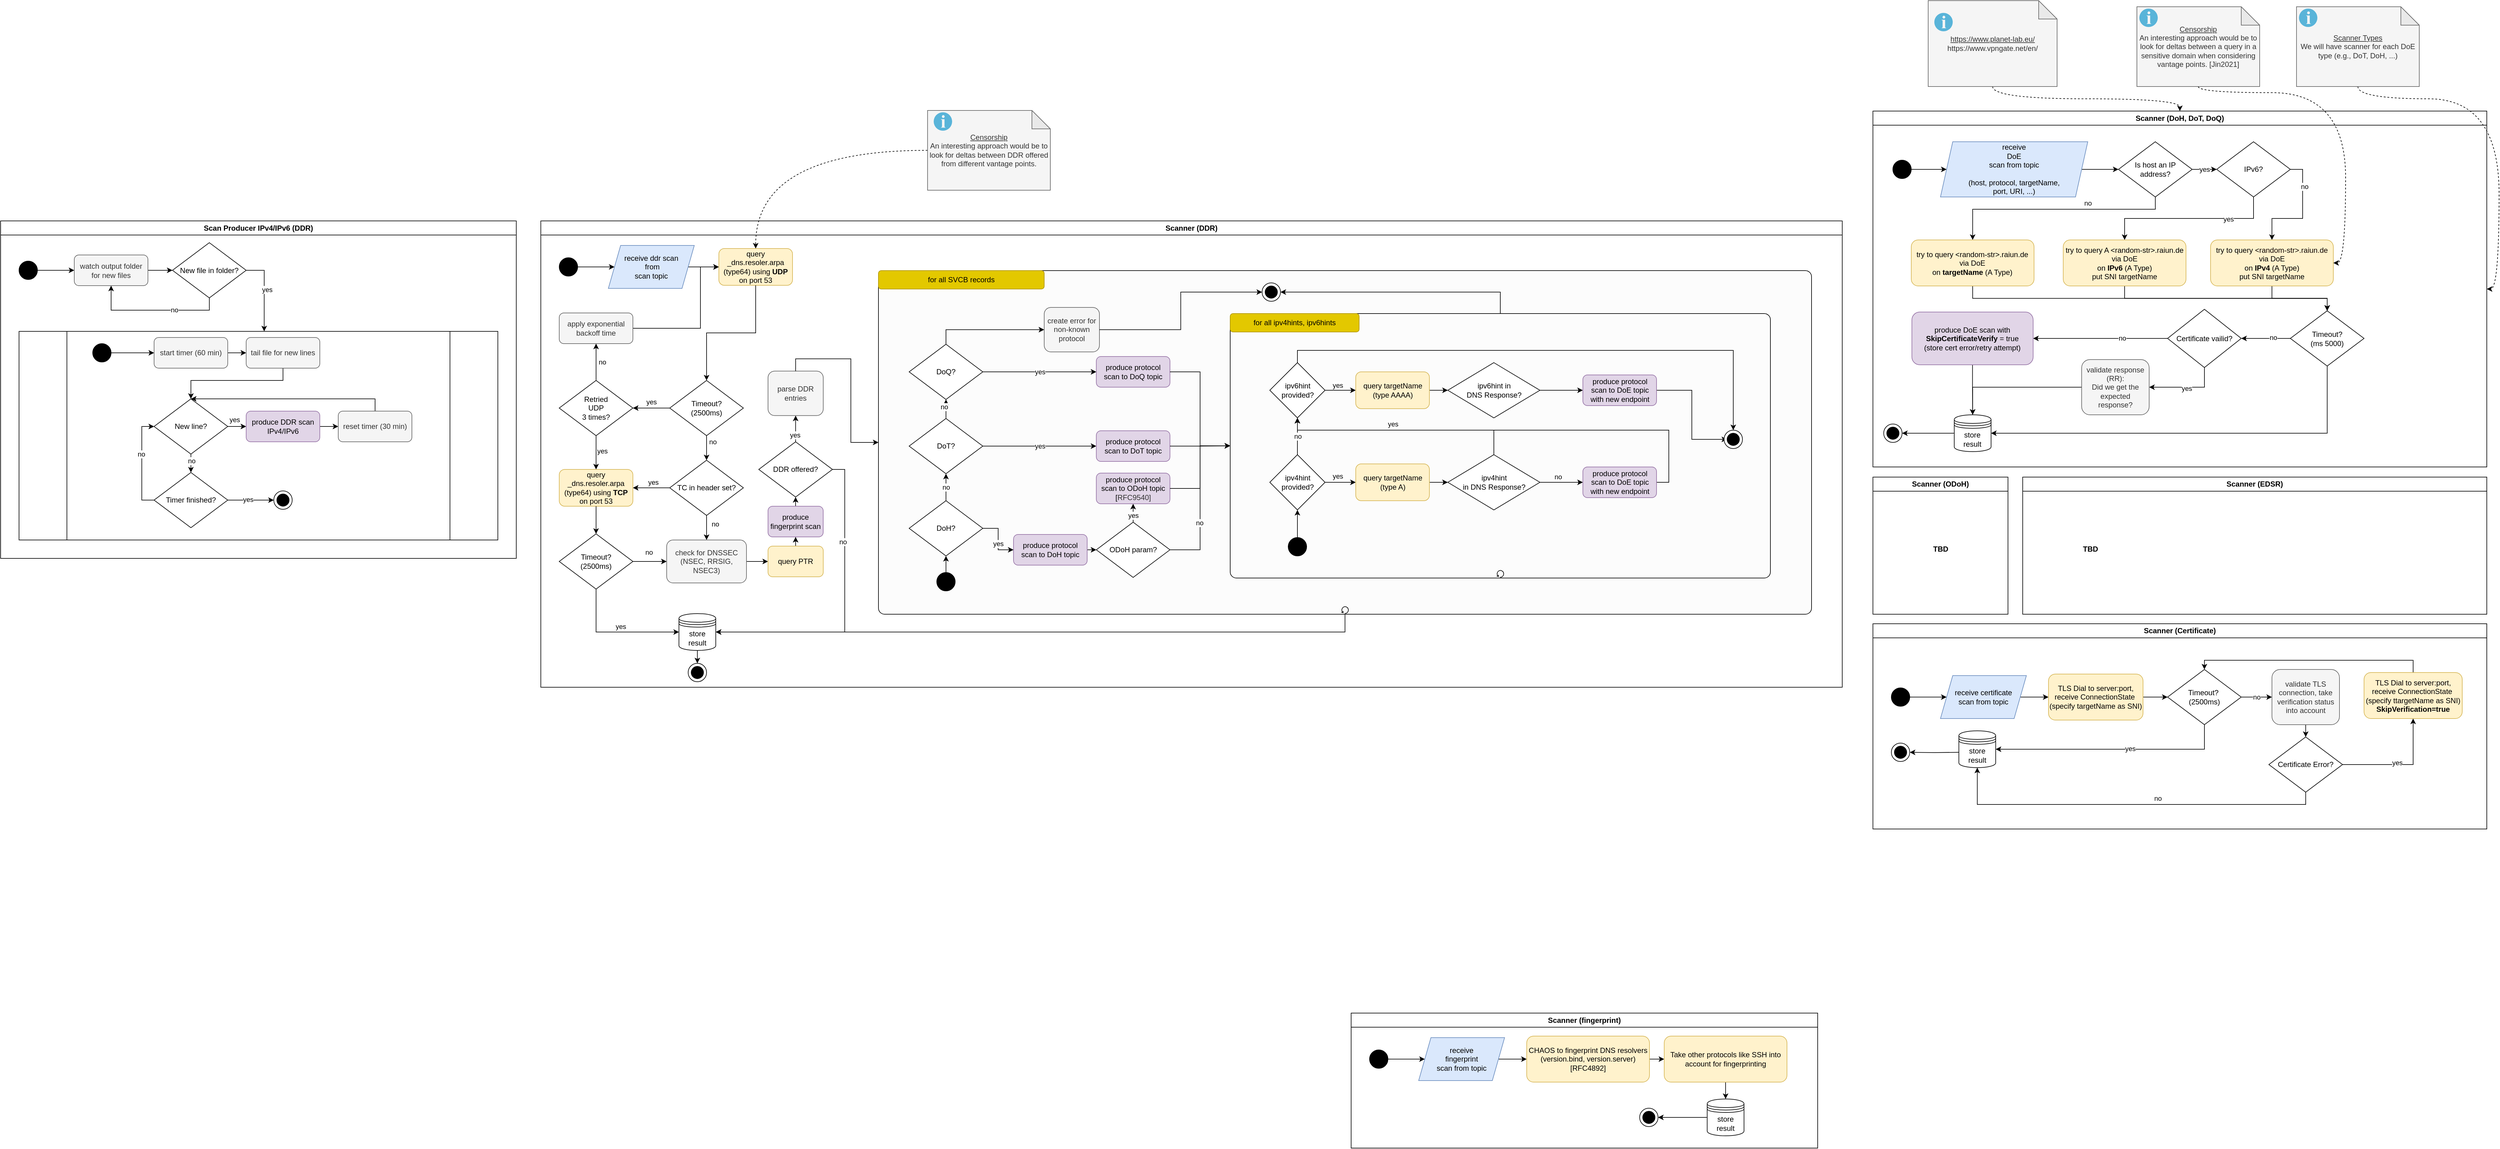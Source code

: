 <mxfile version="24.6.2" type="device">
  <diagram name="Seite-1" id="Ui5X7ERKxA4NzkQ9V5Dt">
    <mxGraphModel dx="2093" dy="1981" grid="1" gridSize="10" guides="1" tooltips="1" connect="1" arrows="1" fold="1" page="1" pageScale="1" pageWidth="827" pageHeight="1169" math="0" shadow="0">
      <root>
        <mxCell id="0" />
        <mxCell id="1" parent="0" />
        <mxCell id="OCs3PD1S2fVgXAxMt-b9-1" value="Scanner (DDR)" style="swimlane;whiteSpace=wrap;html=1;fillColor=default;" parent="1" vertex="1">
          <mxGeometry x="120" y="189" width="2120" height="760" as="geometry" />
        </mxCell>
        <mxCell id="OCs3PD1S2fVgXAxMt-b9-2" style="edgeStyle=orthogonalEdgeStyle;rounded=0;orthogonalLoop=1;jettySize=auto;html=1;exitX=1;exitY=0.5;exitDx=0;exitDy=0;" parent="OCs3PD1S2fVgXAxMt-b9-1" source="OCs3PD1S2fVgXAxMt-b9-3" edge="1">
          <mxGeometry relative="1" as="geometry">
            <mxPoint x="290" y="75" as="targetPoint" />
          </mxGeometry>
        </mxCell>
        <mxCell id="OCs3PD1S2fVgXAxMt-b9-3" value="receive ddr scan&lt;br&gt;&amp;nbsp;from&lt;br&gt;scan topic" style="shape=parallelogram;perimeter=parallelogramPerimeter;whiteSpace=wrap;html=1;fixedSize=1;fillColor=#dae8fc;strokeColor=#6c8ebf;" parent="OCs3PD1S2fVgXAxMt-b9-1" vertex="1">
          <mxGeometry x="110" y="40" width="140" height="70" as="geometry" />
        </mxCell>
        <mxCell id="OCs3PD1S2fVgXAxMt-b9-4" value="query _dns.resoler.arpa (type64) using &lt;b&gt;UDP&lt;/b&gt; on port 53" style="rounded=1;whiteSpace=wrap;html=1;fillColor=#fff2cc;strokeColor=#d6b656;" parent="OCs3PD1S2fVgXAxMt-b9-1" vertex="1">
          <mxGeometry x="290" y="45" width="120" height="60" as="geometry" />
        </mxCell>
        <mxCell id="OCs3PD1S2fVgXAxMt-b9-5" style="edgeStyle=orthogonalEdgeStyle;rounded=0;orthogonalLoop=1;jettySize=auto;html=1;exitX=0.5;exitY=1;exitDx=0;exitDy=0;entryX=0.5;entryY=0;entryDx=0;entryDy=0;" parent="OCs3PD1S2fVgXAxMt-b9-1" source="OCs3PD1S2fVgXAxMt-b9-7" target="OCs3PD1S2fVgXAxMt-b9-36" edge="1">
          <mxGeometry relative="1" as="geometry">
            <mxPoint x="300.0" y="480" as="sourcePoint" />
          </mxGeometry>
        </mxCell>
        <mxCell id="OCs3PD1S2fVgXAxMt-b9-6" value="no" style="edgeLabel;html=1;align=center;verticalAlign=middle;resizable=0;points=[];" parent="OCs3PD1S2fVgXAxMt-b9-5" vertex="1" connectable="0">
          <mxGeometry x="-0.304" relative="1" as="geometry">
            <mxPoint x="14" as="offset" />
          </mxGeometry>
        </mxCell>
        <mxCell id="OCs3PD1S2fVgXAxMt-b9-7" value="TC in header set?" style="rhombus;whiteSpace=wrap;html=1;" parent="OCs3PD1S2fVgXAxMt-b9-1" vertex="1">
          <mxGeometry x="210" y="390" width="120" height="90" as="geometry" />
        </mxCell>
        <mxCell id="OCs3PD1S2fVgXAxMt-b9-8" value="query _dns.resoler.arpa (type64) using &lt;b&gt;TCP&lt;/b&gt; on port 53" style="rounded=1;whiteSpace=wrap;html=1;fillColor=#fff2cc;strokeColor=#d6b656;" parent="OCs3PD1S2fVgXAxMt-b9-1" vertex="1">
          <mxGeometry x="30" y="405" width="120" height="60" as="geometry" />
        </mxCell>
        <mxCell id="OCs3PD1S2fVgXAxMt-b9-9" style="edgeStyle=orthogonalEdgeStyle;rounded=0;orthogonalLoop=1;jettySize=auto;html=1;exitX=0;exitY=0.5;exitDx=0;exitDy=0;entryX=1;entryY=0.5;entryDx=0;entryDy=0;" parent="OCs3PD1S2fVgXAxMt-b9-1" source="OCs3PD1S2fVgXAxMt-b9-7" target="OCs3PD1S2fVgXAxMt-b9-8" edge="1">
          <mxGeometry relative="1" as="geometry" />
        </mxCell>
        <mxCell id="OCs3PD1S2fVgXAxMt-b9-10" value="yes" style="edgeLabel;html=1;align=center;verticalAlign=middle;resizable=0;points=[];" parent="OCs3PD1S2fVgXAxMt-b9-9" vertex="1" connectable="0">
          <mxGeometry x="-0.243" y="-1" relative="1" as="geometry">
            <mxPoint x="-5" y="-8" as="offset" />
          </mxGeometry>
        </mxCell>
        <mxCell id="OCs3PD1S2fVgXAxMt-b9-11" style="edgeStyle=orthogonalEdgeStyle;rounded=0;orthogonalLoop=1;jettySize=auto;html=1;exitX=0.5;exitY=1;exitDx=0;exitDy=0;entryX=0.5;entryY=0;entryDx=0;entryDy=0;" parent="OCs3PD1S2fVgXAxMt-b9-1" source="OCs3PD1S2fVgXAxMt-b9-13" target="OCs3PD1S2fVgXAxMt-b9-7" edge="1">
          <mxGeometry relative="1" as="geometry" />
        </mxCell>
        <mxCell id="OCs3PD1S2fVgXAxMt-b9-12" value="no" style="edgeLabel;html=1;align=center;verticalAlign=middle;resizable=0;points=[];" parent="OCs3PD1S2fVgXAxMt-b9-11" vertex="1" connectable="0">
          <mxGeometry x="-0.497" relative="1" as="geometry">
            <mxPoint x="10" as="offset" />
          </mxGeometry>
        </mxCell>
        <mxCell id="OCs3PD1S2fVgXAxMt-b9-13" value="Timeout?&lt;div&gt;(2500ms)&lt;/div&gt;" style="rhombus;whiteSpace=wrap;html=1;" parent="OCs3PD1S2fVgXAxMt-b9-1" vertex="1">
          <mxGeometry x="210" y="260" width="120" height="90" as="geometry" />
        </mxCell>
        <mxCell id="OCs3PD1S2fVgXAxMt-b9-14" style="edgeStyle=orthogonalEdgeStyle;rounded=0;orthogonalLoop=1;jettySize=auto;html=1;exitX=0.5;exitY=1;exitDx=0;exitDy=0;entryX=0.5;entryY=0;entryDx=0;entryDy=0;" parent="OCs3PD1S2fVgXAxMt-b9-1" source="OCs3PD1S2fVgXAxMt-b9-4" target="OCs3PD1S2fVgXAxMt-b9-13" edge="1">
          <mxGeometry relative="1" as="geometry" />
        </mxCell>
        <mxCell id="OCs3PD1S2fVgXAxMt-b9-15" style="edgeStyle=orthogonalEdgeStyle;rounded=0;orthogonalLoop=1;jettySize=auto;html=1;exitX=0.5;exitY=1;exitDx=0;exitDy=0;entryX=0.5;entryY=0;entryDx=0;entryDy=0;" parent="OCs3PD1S2fVgXAxMt-b9-1" source="OCs3PD1S2fVgXAxMt-b9-17" target="OCs3PD1S2fVgXAxMt-b9-8" edge="1">
          <mxGeometry relative="1" as="geometry" />
        </mxCell>
        <mxCell id="OCs3PD1S2fVgXAxMt-b9-16" value="yes" style="edgeLabel;html=1;align=center;verticalAlign=middle;resizable=0;points=[];" parent="OCs3PD1S2fVgXAxMt-b9-15" vertex="1" connectable="0">
          <mxGeometry x="-0.1" y="1" relative="1" as="geometry">
            <mxPoint x="9" as="offset" />
          </mxGeometry>
        </mxCell>
        <mxCell id="OCs3PD1S2fVgXAxMt-b9-17" value="Retried &lt;br&gt;UDP&lt;br&gt;3 times?" style="rhombus;whiteSpace=wrap;html=1;" parent="OCs3PD1S2fVgXAxMt-b9-1" vertex="1">
          <mxGeometry x="30" y="260" width="120" height="90" as="geometry" />
        </mxCell>
        <mxCell id="OCs3PD1S2fVgXAxMt-b9-18" style="edgeStyle=orthogonalEdgeStyle;rounded=0;orthogonalLoop=1;jettySize=auto;html=1;exitX=0;exitY=0.5;exitDx=0;exitDy=0;entryX=1;entryY=0.5;entryDx=0;entryDy=0;" parent="OCs3PD1S2fVgXAxMt-b9-1" source="OCs3PD1S2fVgXAxMt-b9-13" target="OCs3PD1S2fVgXAxMt-b9-17" edge="1">
          <mxGeometry relative="1" as="geometry" />
        </mxCell>
        <mxCell id="OCs3PD1S2fVgXAxMt-b9-19" value="yes" style="edgeLabel;html=1;align=center;verticalAlign=middle;resizable=0;points=[];" parent="OCs3PD1S2fVgXAxMt-b9-18" vertex="1" connectable="0">
          <mxGeometry x="-0.3" y="3" relative="1" as="geometry">
            <mxPoint x="-9" y="-13" as="offset" />
          </mxGeometry>
        </mxCell>
        <mxCell id="OCs3PD1S2fVgXAxMt-b9-20" style="edgeStyle=orthogonalEdgeStyle;rounded=0;orthogonalLoop=1;jettySize=auto;html=1;exitX=1;exitY=0.5;exitDx=0;exitDy=0;entryX=0;entryY=0.5;entryDx=0;entryDy=0;" parent="OCs3PD1S2fVgXAxMt-b9-1" source="OCs3PD1S2fVgXAxMt-b9-21" target="OCs3PD1S2fVgXAxMt-b9-4" edge="1">
          <mxGeometry relative="1" as="geometry">
            <Array as="points">
              <mxPoint x="260" y="175" />
              <mxPoint x="260" y="75" />
            </Array>
          </mxGeometry>
        </mxCell>
        <mxCell id="OCs3PD1S2fVgXAxMt-b9-21" value="apply exponential backoff time" style="rounded=1;whiteSpace=wrap;html=1;fillColor=#f5f5f5;strokeColor=#666666;fontColor=#333333;" parent="OCs3PD1S2fVgXAxMt-b9-1" vertex="1">
          <mxGeometry x="30" y="150" width="120" height="50" as="geometry" />
        </mxCell>
        <mxCell id="OCs3PD1S2fVgXAxMt-b9-22" value="no" style="edgeStyle=orthogonalEdgeStyle;rounded=0;orthogonalLoop=1;jettySize=auto;html=1;exitX=0.5;exitY=0;exitDx=0;exitDy=0;entryX=0.5;entryY=1;entryDx=0;entryDy=0;" parent="OCs3PD1S2fVgXAxMt-b9-1" source="OCs3PD1S2fVgXAxMt-b9-17" target="OCs3PD1S2fVgXAxMt-b9-21" edge="1">
          <mxGeometry y="-10" relative="1" as="geometry">
            <mxPoint as="offset" />
          </mxGeometry>
        </mxCell>
        <mxCell id="OCs3PD1S2fVgXAxMt-b9-23" value="&lt;div&gt;Timeout?&lt;/div&gt;&lt;div&gt;(2500ms)&lt;br&gt;&lt;/div&gt;" style="rhombus;whiteSpace=wrap;html=1;" parent="OCs3PD1S2fVgXAxMt-b9-1" vertex="1">
          <mxGeometry x="30" y="510" width="120" height="90" as="geometry" />
        </mxCell>
        <mxCell id="OCs3PD1S2fVgXAxMt-b9-24" style="edgeStyle=orthogonalEdgeStyle;rounded=0;orthogonalLoop=1;jettySize=auto;html=1;exitX=0.5;exitY=1;exitDx=0;exitDy=0;entryX=0.5;entryY=0;entryDx=0;entryDy=0;" parent="OCs3PD1S2fVgXAxMt-b9-1" source="OCs3PD1S2fVgXAxMt-b9-8" target="OCs3PD1S2fVgXAxMt-b9-23" edge="1">
          <mxGeometry relative="1" as="geometry" />
        </mxCell>
        <mxCell id="OCs3PD1S2fVgXAxMt-b9-25" style="edgeStyle=orthogonalEdgeStyle;rounded=0;orthogonalLoop=1;jettySize=auto;html=1;exitX=0.5;exitY=1;exitDx=0;exitDy=0;entryX=0;entryY=0.5;entryDx=0;entryDy=0;" parent="OCs3PD1S2fVgXAxMt-b9-1" source="OCs3PD1S2fVgXAxMt-b9-23" target="OCs3PD1S2fVgXAxMt-b9-40" edge="1">
          <mxGeometry relative="1" as="geometry">
            <mxPoint x="90.0" y="650" as="targetPoint" />
          </mxGeometry>
        </mxCell>
        <mxCell id="OCs3PD1S2fVgXAxMt-b9-26" value="yes" style="edgeLabel;html=1;align=center;verticalAlign=middle;resizable=0;points=[];" parent="OCs3PD1S2fVgXAxMt-b9-25" vertex="1" connectable="0">
          <mxGeometry x="-0.323" y="1" relative="1" as="geometry">
            <mxPoint x="39" y="-9" as="offset" />
          </mxGeometry>
        </mxCell>
        <mxCell id="OCs3PD1S2fVgXAxMt-b9-27" style="edgeStyle=orthogonalEdgeStyle;rounded=0;orthogonalLoop=1;jettySize=auto;html=1;exitX=1;exitY=0.5;exitDx=0;exitDy=0;entryX=0;entryY=0.5;entryDx=0;entryDy=0;" parent="OCs3PD1S2fVgXAxMt-b9-1" source="OCs3PD1S2fVgXAxMt-b9-23" target="OCs3PD1S2fVgXAxMt-b9-36" edge="1">
          <mxGeometry relative="1" as="geometry" />
        </mxCell>
        <mxCell id="OCs3PD1S2fVgXAxMt-b9-28" value="no" style="edgeLabel;html=1;align=center;verticalAlign=middle;resizable=0;points=[];" parent="OCs3PD1S2fVgXAxMt-b9-27" vertex="1" connectable="0">
          <mxGeometry x="-0.074" y="-1" relative="1" as="geometry">
            <mxPoint y="-16" as="offset" />
          </mxGeometry>
        </mxCell>
        <mxCell id="OCs3PD1S2fVgXAxMt-b9-29" style="edgeStyle=orthogonalEdgeStyle;rounded=0;orthogonalLoop=1;jettySize=auto;html=1;exitX=0.5;exitY=0;exitDx=0;exitDy=0;entryX=0.5;entryY=1;entryDx=0;entryDy=0;" parent="OCs3PD1S2fVgXAxMt-b9-1" source="OCs3PD1S2fVgXAxMt-b9-30" target="OCs3PD1S2fVgXAxMt-b9-45" edge="1">
          <mxGeometry relative="1" as="geometry" />
        </mxCell>
        <mxCell id="OCs3PD1S2fVgXAxMt-b9-30" value="produce fingerprint scan" style="rounded=1;whiteSpace=wrap;html=1;fillColor=#e1d5e7;strokeColor=#9673a6;" parent="OCs3PD1S2fVgXAxMt-b9-1" vertex="1">
          <mxGeometry x="370.09" y="465" width="89.91" height="50" as="geometry" />
        </mxCell>
        <mxCell id="OCs3PD1S2fVgXAxMt-b9-31" value="" style="edgeStyle=orthogonalEdgeStyle;rounded=0;orthogonalLoop=1;jettySize=auto;html=1;" parent="OCs3PD1S2fVgXAxMt-b9-1" source="OCs3PD1S2fVgXAxMt-b9-32" target="OCs3PD1S2fVgXAxMt-b9-3" edge="1">
          <mxGeometry relative="1" as="geometry" />
        </mxCell>
        <mxCell id="OCs3PD1S2fVgXAxMt-b9-32" value="" style="ellipse;whiteSpace=wrap;html=1;aspect=fixed;fillColor=#000000;" parent="OCs3PD1S2fVgXAxMt-b9-1" vertex="1">
          <mxGeometry x="30" y="60" width="30" height="30" as="geometry" />
        </mxCell>
        <mxCell id="OCs3PD1S2fVgXAxMt-b9-33" value="" style="ellipse;whiteSpace=wrap;html=1;aspect=fixed;fillColor=#ffffff;" parent="OCs3PD1S2fVgXAxMt-b9-1" vertex="1">
          <mxGeometry x="240" y="721" width="30" height="30" as="geometry" />
        </mxCell>
        <mxCell id="OCs3PD1S2fVgXAxMt-b9-34" value="" style="ellipse;whiteSpace=wrap;html=1;aspect=fixed;fillColor=#000000;" parent="OCs3PD1S2fVgXAxMt-b9-1" vertex="1">
          <mxGeometry x="245" y="726" width="20" height="20" as="geometry" />
        </mxCell>
        <mxCell id="OCs3PD1S2fVgXAxMt-b9-35" style="edgeStyle=orthogonalEdgeStyle;rounded=0;orthogonalLoop=1;jettySize=auto;html=1;exitX=1;exitY=0.5;exitDx=0;exitDy=0;entryX=0;entryY=0.5;entryDx=0;entryDy=0;" parent="OCs3PD1S2fVgXAxMt-b9-1" source="OCs3PD1S2fVgXAxMt-b9-36" target="OCs3PD1S2fVgXAxMt-b9-38" edge="1">
          <mxGeometry relative="1" as="geometry" />
        </mxCell>
        <mxCell id="OCs3PD1S2fVgXAxMt-b9-36" value="check for DNSSEC (NSEC, RRSIG, NSEC3)" style="rounded=1;whiteSpace=wrap;html=1;fillColor=#f5f5f5;strokeColor=#666666;fontColor=#333333;" parent="OCs3PD1S2fVgXAxMt-b9-1" vertex="1">
          <mxGeometry x="205" y="520" width="130" height="70" as="geometry" />
        </mxCell>
        <mxCell id="OCs3PD1S2fVgXAxMt-b9-37" style="edgeStyle=orthogonalEdgeStyle;rounded=0;orthogonalLoop=1;jettySize=auto;html=1;exitX=0.5;exitY=0;exitDx=0;exitDy=0;entryX=0.5;entryY=1;entryDx=0;entryDy=0;" parent="OCs3PD1S2fVgXAxMt-b9-1" source="OCs3PD1S2fVgXAxMt-b9-38" target="OCs3PD1S2fVgXAxMt-b9-30" edge="1">
          <mxGeometry relative="1" as="geometry" />
        </mxCell>
        <mxCell id="OCs3PD1S2fVgXAxMt-b9-38" value="query PTR" style="rounded=1;whiteSpace=wrap;html=1;fillColor=#fff2cc;strokeColor=#d6b656;" parent="OCs3PD1S2fVgXAxMt-b9-1" vertex="1">
          <mxGeometry x="370.09" y="530" width="90" height="50" as="geometry" />
        </mxCell>
        <mxCell id="OCs3PD1S2fVgXAxMt-b9-39" style="edgeStyle=orthogonalEdgeStyle;rounded=0;orthogonalLoop=1;jettySize=auto;html=1;exitX=0.5;exitY=1;exitDx=0;exitDy=0;entryX=0.5;entryY=0;entryDx=0;entryDy=0;" parent="OCs3PD1S2fVgXAxMt-b9-1" source="OCs3PD1S2fVgXAxMt-b9-40" target="OCs3PD1S2fVgXAxMt-b9-33" edge="1">
          <mxGeometry relative="1" as="geometry" />
        </mxCell>
        <mxCell id="OCs3PD1S2fVgXAxMt-b9-40" value="store result" style="shape=datastore;whiteSpace=wrap;html=1;" parent="OCs3PD1S2fVgXAxMt-b9-1" vertex="1">
          <mxGeometry x="225" y="640" width="60" height="60" as="geometry" />
        </mxCell>
        <mxCell id="OCs3PD1S2fVgXAxMt-b9-41" style="edgeStyle=orthogonalEdgeStyle;rounded=0;orthogonalLoop=1;jettySize=auto;html=1;exitX=0.5;exitY=0;exitDx=0;exitDy=0;entryX=0.5;entryY=1;entryDx=0;entryDy=0;" parent="OCs3PD1S2fVgXAxMt-b9-1" source="OCs3PD1S2fVgXAxMt-b9-45" target="OCs3PD1S2fVgXAxMt-b9-46" edge="1">
          <mxGeometry relative="1" as="geometry">
            <mxPoint x="640.09" y="555" as="targetPoint" />
          </mxGeometry>
        </mxCell>
        <mxCell id="OCs3PD1S2fVgXAxMt-b9-42" value="yes" style="edgeLabel;html=1;align=center;verticalAlign=middle;resizable=0;points=[];" parent="OCs3PD1S2fVgXAxMt-b9-41" vertex="1" connectable="0">
          <mxGeometry x="-0.464" y="1" relative="1" as="geometry">
            <mxPoint as="offset" />
          </mxGeometry>
        </mxCell>
        <mxCell id="OCs3PD1S2fVgXAxMt-b9-43" style="edgeStyle=orthogonalEdgeStyle;rounded=0;orthogonalLoop=1;jettySize=auto;html=1;exitX=1;exitY=0.5;exitDx=0;exitDy=0;entryX=1;entryY=0.5;entryDx=0;entryDy=0;" parent="OCs3PD1S2fVgXAxMt-b9-1" source="OCs3PD1S2fVgXAxMt-b9-45" target="OCs3PD1S2fVgXAxMt-b9-40" edge="1">
          <mxGeometry relative="1" as="geometry" />
        </mxCell>
        <mxCell id="OCs3PD1S2fVgXAxMt-b9-44" value="no" style="edgeLabel;html=1;align=center;verticalAlign=middle;resizable=0;points=[];" parent="OCs3PD1S2fVgXAxMt-b9-43" vertex="1" connectable="0">
          <mxGeometry x="-0.445" y="-3" relative="1" as="geometry">
            <mxPoint as="offset" />
          </mxGeometry>
        </mxCell>
        <mxCell id="OCs3PD1S2fVgXAxMt-b9-45" value="DDR offered?" style="rhombus;whiteSpace=wrap;html=1;" parent="OCs3PD1S2fVgXAxMt-b9-1" vertex="1">
          <mxGeometry x="355.05" y="360" width="120" height="90" as="geometry" />
        </mxCell>
        <mxCell id="OCs3PD1S2fVgXAxMt-b9-46" value="parse DDR entries" style="rounded=1;whiteSpace=wrap;html=1;fillColor=#f5f5f5;strokeColor=#666666;fontColor=#333333;" parent="OCs3PD1S2fVgXAxMt-b9-1" vertex="1">
          <mxGeometry x="370.09" y="244.75" width="90" height="72.5" as="geometry" />
        </mxCell>
        <mxCell id="OCs3PD1S2fVgXAxMt-b9-47" style="edgeStyle=orthogonalEdgeStyle;rounded=0;orthogonalLoop=1;jettySize=auto;html=1;exitX=0.5;exitY=1;exitDx=0;exitDy=0;exitPerimeter=0;entryX=1;entryY=0.5;entryDx=0;entryDy=0;" parent="OCs3PD1S2fVgXAxMt-b9-1" source="OCs3PD1S2fVgXAxMt-b9-48" target="OCs3PD1S2fVgXAxMt-b9-40" edge="1">
          <mxGeometry relative="1" as="geometry" />
        </mxCell>
        <mxCell id="OCs3PD1S2fVgXAxMt-b9-48" value="" style="points=[[0.25,0,0],[0.5,0,0],[0.75,0,0],[1,0.25,0],[1,0.5,0],[1,0.75,0],[0.75,1,0],[0.5,1,0],[0.25,1,0],[0,0.75,0],[0,0.5,0],[0,0.25,0]];shape=mxgraph.bpmn.task;whiteSpace=wrap;rectStyle=rounded;size=10;html=1;container=1;expand=0;collapsible=0;taskMarker=abstract;isLoopStandard=1;shadow=0;fillColor=#FCFCFC;fontColor=#333333;strokeColor=#000000;" parent="OCs3PD1S2fVgXAxMt-b9-1" vertex="1">
          <mxGeometry x="550" y="81" width="1520" height="560" as="geometry" />
        </mxCell>
        <mxCell id="OCs3PD1S2fVgXAxMt-b9-49" value="" style="ellipse;whiteSpace=wrap;html=1;aspect=fixed;fillColor=#ffffff;" parent="OCs3PD1S2fVgXAxMt-b9-48" vertex="1">
          <mxGeometry x="624.91" y="20" width="30" height="30" as="geometry" />
        </mxCell>
        <mxCell id="OCs3PD1S2fVgXAxMt-b9-50" value="" style="ellipse;whiteSpace=wrap;html=1;aspect=fixed;fillColor=#000000;" parent="OCs3PD1S2fVgXAxMt-b9-48" vertex="1">
          <mxGeometry x="629.91" y="25" width="20" height="20" as="geometry" />
        </mxCell>
        <mxCell id="OCs3PD1S2fVgXAxMt-b9-51" value="for all SVCB records" style="rounded=1;whiteSpace=wrap;html=1;fillColor=#e3c800;fontColor=#000000;strokeColor=#B09500;" parent="OCs3PD1S2fVgXAxMt-b9-48" vertex="1">
          <mxGeometry width="270" height="30" as="geometry" />
        </mxCell>
        <mxCell id="OCs3PD1S2fVgXAxMt-b9-97" value="DoQ?" style="rhombus;whiteSpace=wrap;html=1;" parent="OCs3PD1S2fVgXAxMt-b9-48" vertex="1">
          <mxGeometry x="50" y="120" width="120" height="90" as="geometry" />
        </mxCell>
        <mxCell id="OCs3PD1S2fVgXAxMt-b9-107" value="create error for non-known&lt;div&gt;protocol&lt;/div&gt;" style="rounded=1;whiteSpace=wrap;html=1;fillColor=#f5f5f5;strokeColor=#666666;fontColor=#333333;" parent="OCs3PD1S2fVgXAxMt-b9-48" vertex="1">
          <mxGeometry x="270" y="60" width="90" height="72.5" as="geometry" />
        </mxCell>
        <mxCell id="OCs3PD1S2fVgXAxMt-b9-96" style="edgeStyle=orthogonalEdgeStyle;rounded=0;orthogonalLoop=1;jettySize=auto;html=1;exitX=0.5;exitY=0;exitDx=0;exitDy=0;" parent="OCs3PD1S2fVgXAxMt-b9-48" source="OCs3PD1S2fVgXAxMt-b9-97" target="OCs3PD1S2fVgXAxMt-b9-107" edge="1">
          <mxGeometry relative="1" as="geometry" />
        </mxCell>
        <mxCell id="OCs3PD1S2fVgXAxMt-b9-106" style="edgeStyle=orthogonalEdgeStyle;rounded=0;orthogonalLoop=1;jettySize=auto;html=1;exitX=1;exitY=0.5;exitDx=0;exitDy=0;entryX=0;entryY=0.5;entryDx=0;entryDy=0;" parent="OCs3PD1S2fVgXAxMt-b9-48" source="OCs3PD1S2fVgXAxMt-b9-107" target="OCs3PD1S2fVgXAxMt-b9-49" edge="1">
          <mxGeometry relative="1" as="geometry" />
        </mxCell>
        <mxCell id="OCs3PD1S2fVgXAxMt-b9-100" value="produce protocol scan to DoQ topic" style="rounded=1;whiteSpace=wrap;html=1;fillColor=#e1d5e7;strokeColor=#9673a6;" parent="OCs3PD1S2fVgXAxMt-b9-48" vertex="1">
          <mxGeometry x="354.9" y="140" width="120" height="50" as="geometry" />
        </mxCell>
        <mxCell id="OCs3PD1S2fVgXAxMt-b9-95" value="yes" style="edgeStyle=orthogonalEdgeStyle;rounded=0;orthogonalLoop=1;jettySize=auto;html=1;exitX=1;exitY=0.5;exitDx=0;exitDy=0;entryX=0;entryY=0.5;entryDx=0;entryDy=0;" parent="OCs3PD1S2fVgXAxMt-b9-48" source="OCs3PD1S2fVgXAxMt-b9-97" target="OCs3PD1S2fVgXAxMt-b9-100" edge="1">
          <mxGeometry relative="1" as="geometry" />
        </mxCell>
        <mxCell id="bzqzzSRLQrOWmeCuMzVM-59" style="edgeStyle=orthogonalEdgeStyle;rounded=0;orthogonalLoop=1;jettySize=auto;html=1;exitX=1;exitY=0.5;exitDx=0;exitDy=0;entryX=0;entryY=0.5;entryDx=0;entryDy=0;" edge="1" parent="OCs3PD1S2fVgXAxMt-b9-48" source="OCs3PD1S2fVgXAxMt-b9-98" target="OCs3PD1S2fVgXAxMt-b9-104">
          <mxGeometry relative="1" as="geometry" />
        </mxCell>
        <mxCell id="OCs3PD1S2fVgXAxMt-b9-98" value="produce protocol scan to DoH topic" style="rounded=1;whiteSpace=wrap;html=1;fillColor=#e1d5e7;strokeColor=#9673a6;" parent="OCs3PD1S2fVgXAxMt-b9-48" vertex="1">
          <mxGeometry x="220.0" y="430" width="120" height="50" as="geometry" />
        </mxCell>
        <mxCell id="bzqzzSRLQrOWmeCuMzVM-61" style="edgeStyle=orthogonalEdgeStyle;rounded=0;orthogonalLoop=1;jettySize=auto;html=1;exitX=0.5;exitY=0;exitDx=0;exitDy=0;entryX=0.5;entryY=1;entryDx=0;entryDy=0;" edge="1" parent="OCs3PD1S2fVgXAxMt-b9-48" source="OCs3PD1S2fVgXAxMt-b9-104" target="OCs3PD1S2fVgXAxMt-b9-105">
          <mxGeometry relative="1" as="geometry" />
        </mxCell>
        <mxCell id="bzqzzSRLQrOWmeCuMzVM-62" value="yes" style="edgeLabel;html=1;align=center;verticalAlign=middle;resizable=0;points=[];" vertex="1" connectable="0" parent="bzqzzSRLQrOWmeCuMzVM-61">
          <mxGeometry x="0.165" y="1" relative="1" as="geometry">
            <mxPoint x="1" y="6" as="offset" />
          </mxGeometry>
        </mxCell>
        <mxCell id="OCs3PD1S2fVgXAxMt-b9-104" value="ODoH param?" style="rhombus;whiteSpace=wrap;html=1;" parent="OCs3PD1S2fVgXAxMt-b9-48" vertex="1">
          <mxGeometry x="354.9" y="410" width="120" height="90" as="geometry" />
        </mxCell>
        <mxCell id="OCs3PD1S2fVgXAxMt-b9-105" value="produce protocol scan to ODoH topic [&lt;span style=&quot;color: rgb(51, 51, 51);&quot;&gt;RFC9540]&lt;/span&gt;" style="rounded=1;whiteSpace=wrap;html=1;fillColor=#e1d5e7;strokeColor=#9673a6;" parent="OCs3PD1S2fVgXAxMt-b9-48" vertex="1">
          <mxGeometry x="354.9" y="330" width="120" height="50" as="geometry" />
        </mxCell>
        <mxCell id="OCs3PD1S2fVgXAxMt-b9-53" style="edgeStyle=orthogonalEdgeStyle;rounded=0;orthogonalLoop=1;jettySize=auto;html=1;exitX=0.5;exitY=0;exitDx=0;exitDy=0;exitPerimeter=0;entryX=1;entryY=0.5;entryDx=0;entryDy=0;" parent="OCs3PD1S2fVgXAxMt-b9-1" source="OCs3PD1S2fVgXAxMt-b9-54" target="OCs3PD1S2fVgXAxMt-b9-49" edge="1">
          <mxGeometry relative="1" as="geometry" />
        </mxCell>
        <mxCell id="OCs3PD1S2fVgXAxMt-b9-54" value="" style="points=[[0.25,0,0],[0.5,0,0],[0.75,0,0],[1,0.25,0],[1,0.5,0],[1,0.75,0],[0.75,1,0],[0.5,1,0],[0.25,1,0],[0,0.75,0],[0,0.5,0],[0,0.25,0]];shape=mxgraph.bpmn.task;whiteSpace=wrap;rectStyle=rounded;size=10;html=1;container=1;expand=0;collapsible=0;taskMarker=abstract;isLoopStandard=1;fillColor=#FCFCFC;strokeColor=default;strokeWidth=1;" parent="OCs3PD1S2fVgXAxMt-b9-1" vertex="1">
          <mxGeometry x="1123" y="151" width="880" height="431" as="geometry" />
        </mxCell>
        <mxCell id="OCs3PD1S2fVgXAxMt-b9-55" value="for all ipv4hints, ipv6hints" style="rounded=1;whiteSpace=wrap;html=1;fillColor=#e3c800;fontColor=#000000;strokeColor=#B09500;" parent="OCs3PD1S2fVgXAxMt-b9-54" vertex="1">
          <mxGeometry width="210" height="30" as="geometry" />
        </mxCell>
        <mxCell id="OCs3PD1S2fVgXAxMt-b9-57" value="" style="ellipse;whiteSpace=wrap;html=1;aspect=fixed;fillColor=#000000;" parent="OCs3PD1S2fVgXAxMt-b9-54" vertex="1">
          <mxGeometry x="94.499" y="365" width="30" height="30" as="geometry" />
        </mxCell>
        <mxCell id="OCs3PD1S2fVgXAxMt-b9-58" style="edgeStyle=orthogonalEdgeStyle;rounded=0;orthogonalLoop=1;jettySize=auto;html=1;exitX=1;exitY=0.5;exitDx=0;exitDy=0;entryX=0;entryY=0.5;entryDx=0;entryDy=0;" parent="OCs3PD1S2fVgXAxMt-b9-54" source="OCs3PD1S2fVgXAxMt-b9-61" target="OCs3PD1S2fVgXAxMt-b9-63" edge="1">
          <mxGeometry relative="1" as="geometry" />
        </mxCell>
        <mxCell id="OCs3PD1S2fVgXAxMt-b9-59" value="yes" style="edgeLabel;html=1;align=center;verticalAlign=middle;resizable=0;points=[];" parent="OCs3PD1S2fVgXAxMt-b9-58" vertex="1" connectable="0">
          <mxGeometry x="0.062" relative="1" as="geometry">
            <mxPoint x="-6" y="-10" as="offset" />
          </mxGeometry>
        </mxCell>
        <mxCell id="OCs3PD1S2fVgXAxMt-b9-60" value="no" style="edgeStyle=orthogonalEdgeStyle;rounded=0;orthogonalLoop=1;jettySize=auto;html=1;exitX=0.5;exitY=0;exitDx=0;exitDy=0;entryX=0.5;entryY=1;entryDx=0;entryDy=0;" parent="OCs3PD1S2fVgXAxMt-b9-54" source="OCs3PD1S2fVgXAxMt-b9-61" target="OCs3PD1S2fVgXAxMt-b9-67" edge="1">
          <mxGeometry relative="1" as="geometry" />
        </mxCell>
        <mxCell id="OCs3PD1S2fVgXAxMt-b9-61" value="ipv4hint provided?" style="rhombus;whiteSpace=wrap;html=1;" parent="OCs3PD1S2fVgXAxMt-b9-54" vertex="1">
          <mxGeometry x="64.5" y="230" width="90" height="90" as="geometry" />
        </mxCell>
        <mxCell id="OCs3PD1S2fVgXAxMt-b9-62" style="edgeStyle=orthogonalEdgeStyle;rounded=0;orthogonalLoop=1;jettySize=auto;html=1;exitX=1;exitY=0.5;exitDx=0;exitDy=0;entryX=0;entryY=0.5;entryDx=0;entryDy=0;" parent="OCs3PD1S2fVgXAxMt-b9-54" source="OCs3PD1S2fVgXAxMt-b9-63" target="OCs3PD1S2fVgXAxMt-b9-80" edge="1">
          <mxGeometry relative="1" as="geometry" />
        </mxCell>
        <mxCell id="OCs3PD1S2fVgXAxMt-b9-63" value="query targetName (type A)" style="rounded=1;whiteSpace=wrap;html=1;fillColor=#fff2cc;strokeColor=#d6b656;" parent="OCs3PD1S2fVgXAxMt-b9-54" vertex="1">
          <mxGeometry x="204.5" y="245" width="120" height="60" as="geometry" />
        </mxCell>
        <mxCell id="OCs3PD1S2fVgXAxMt-b9-64" style="edgeStyle=orthogonalEdgeStyle;rounded=0;orthogonalLoop=1;jettySize=auto;html=1;exitX=1;exitY=0.5;exitDx=0;exitDy=0;entryX=0;entryY=0.5;entryDx=0;entryDy=0;" parent="OCs3PD1S2fVgXAxMt-b9-54" source="OCs3PD1S2fVgXAxMt-b9-67" target="OCs3PD1S2fVgXAxMt-b9-69" edge="1">
          <mxGeometry relative="1" as="geometry" />
        </mxCell>
        <mxCell id="OCs3PD1S2fVgXAxMt-b9-65" value="yes" style="edgeLabel;html=1;align=center;verticalAlign=middle;resizable=0;points=[];" parent="OCs3PD1S2fVgXAxMt-b9-64" vertex="1" connectable="0">
          <mxGeometry x="-0.116" y="-1" relative="1" as="geometry">
            <mxPoint x="-2" y="-9" as="offset" />
          </mxGeometry>
        </mxCell>
        <mxCell id="OCs3PD1S2fVgXAxMt-b9-66" style="edgeStyle=orthogonalEdgeStyle;rounded=0;orthogonalLoop=1;jettySize=auto;html=1;exitX=0.5;exitY=0;exitDx=0;exitDy=0;entryX=0.5;entryY=0;entryDx=0;entryDy=0;" parent="OCs3PD1S2fVgXAxMt-b9-54" source="OCs3PD1S2fVgXAxMt-b9-67" target="OCs3PD1S2fVgXAxMt-b9-83" edge="1">
          <mxGeometry relative="1" as="geometry" />
        </mxCell>
        <mxCell id="OCs3PD1S2fVgXAxMt-b9-67" value="ipv6hint provided?" style="rhombus;whiteSpace=wrap;html=1;" parent="OCs3PD1S2fVgXAxMt-b9-54" vertex="1">
          <mxGeometry x="64.5" y="80" width="90" height="90" as="geometry" />
        </mxCell>
        <mxCell id="OCs3PD1S2fVgXAxMt-b9-68" style="edgeStyle=orthogonalEdgeStyle;rounded=0;orthogonalLoop=1;jettySize=auto;html=1;exitX=1;exitY=0.5;exitDx=0;exitDy=0;entryX=0;entryY=0.5;entryDx=0;entryDy=0;" parent="OCs3PD1S2fVgXAxMt-b9-54" source="OCs3PD1S2fVgXAxMt-b9-69" target="OCs3PD1S2fVgXAxMt-b9-73" edge="1">
          <mxGeometry relative="1" as="geometry" />
        </mxCell>
        <mxCell id="OCs3PD1S2fVgXAxMt-b9-69" value="query targetName (type AAAA)" style="rounded=1;whiteSpace=wrap;html=1;fillColor=#fff2cc;strokeColor=#d6b656;" parent="OCs3PD1S2fVgXAxMt-b9-54" vertex="1">
          <mxGeometry x="204.5" y="95" width="120" height="60" as="geometry" />
        </mxCell>
        <mxCell id="OCs3PD1S2fVgXAxMt-b9-72" style="edgeStyle=orthogonalEdgeStyle;rounded=0;orthogonalLoop=1;jettySize=auto;html=1;exitX=1;exitY=0.5;exitDx=0;exitDy=0;entryX=0;entryY=0.5;entryDx=0;entryDy=0;" parent="OCs3PD1S2fVgXAxMt-b9-54" source="OCs3PD1S2fVgXAxMt-b9-73" target="OCs3PD1S2fVgXAxMt-b9-82" edge="1">
          <mxGeometry relative="1" as="geometry" />
        </mxCell>
        <mxCell id="OCs3PD1S2fVgXAxMt-b9-73" value="ipv6hint in &lt;br&gt;DNS Response?" style="rhombus;whiteSpace=wrap;html=1;" parent="OCs3PD1S2fVgXAxMt-b9-54" vertex="1">
          <mxGeometry x="354.5" y="80" width="150" height="90" as="geometry" />
        </mxCell>
        <mxCell id="OCs3PD1S2fVgXAxMt-b9-74" style="edgeStyle=orthogonalEdgeStyle;rounded=0;orthogonalLoop=1;jettySize=auto;html=1;exitX=1;exitY=0.5;exitDx=0;exitDy=0;entryX=0.5;entryY=1;entryDx=0;entryDy=0;" parent="OCs3PD1S2fVgXAxMt-b9-54" source="OCs3PD1S2fVgXAxMt-b9-75" target="OCs3PD1S2fVgXAxMt-b9-67" edge="1">
          <mxGeometry relative="1" as="geometry">
            <Array as="points">
              <mxPoint x="714.5" y="275" />
              <mxPoint x="714.5" y="190" />
              <mxPoint x="109.5" y="190" />
            </Array>
          </mxGeometry>
        </mxCell>
        <mxCell id="OCs3PD1S2fVgXAxMt-b9-75" value="produce protocol scan to DoE topic with new endpoint" style="rounded=1;whiteSpace=wrap;html=1;fillColor=#e1d5e7;strokeColor=#9673a6;" parent="OCs3PD1S2fVgXAxMt-b9-54" vertex="1">
          <mxGeometry x="574.5" y="250" width="120" height="50" as="geometry" />
        </mxCell>
        <mxCell id="OCs3PD1S2fVgXAxMt-b9-76" style="edgeStyle=orthogonalEdgeStyle;rounded=0;orthogonalLoop=1;jettySize=auto;html=1;exitX=0.5;exitY=0;exitDx=0;exitDy=0;entryX=0.5;entryY=1;entryDx=0;entryDy=0;" parent="OCs3PD1S2fVgXAxMt-b9-54" source="OCs3PD1S2fVgXAxMt-b9-80" target="OCs3PD1S2fVgXAxMt-b9-67" edge="1">
          <mxGeometry relative="1" as="geometry">
            <Array as="points">
              <mxPoint x="429.5" y="190" />
              <mxPoint x="109.5" y="190" />
            </Array>
          </mxGeometry>
        </mxCell>
        <mxCell id="OCs3PD1S2fVgXAxMt-b9-77" value="yes" style="edgeLabel;html=1;align=center;verticalAlign=middle;resizable=0;points=[];" parent="OCs3PD1S2fVgXAxMt-b9-76" vertex="1" connectable="0">
          <mxGeometry x="-0.079" y="1" relative="1" as="geometry">
            <mxPoint x="-30" y="-11" as="offset" />
          </mxGeometry>
        </mxCell>
        <mxCell id="OCs3PD1S2fVgXAxMt-b9-78" style="edgeStyle=orthogonalEdgeStyle;rounded=0;orthogonalLoop=1;jettySize=auto;html=1;exitX=1;exitY=0.5;exitDx=0;exitDy=0;entryX=0;entryY=0.5;entryDx=0;entryDy=0;" parent="OCs3PD1S2fVgXAxMt-b9-54" source="OCs3PD1S2fVgXAxMt-b9-80" target="OCs3PD1S2fVgXAxMt-b9-75" edge="1">
          <mxGeometry relative="1" as="geometry" />
        </mxCell>
        <mxCell id="OCs3PD1S2fVgXAxMt-b9-79" value="no" style="edgeLabel;html=1;align=center;verticalAlign=middle;resizable=0;points=[];" parent="OCs3PD1S2fVgXAxMt-b9-78" vertex="1" connectable="0">
          <mxGeometry x="-0.379" relative="1" as="geometry">
            <mxPoint x="8" y="-9" as="offset" />
          </mxGeometry>
        </mxCell>
        <mxCell id="OCs3PD1S2fVgXAxMt-b9-80" value="ipv4hint &lt;br&gt;in DNS Response?" style="rhombus;whiteSpace=wrap;html=1;" parent="OCs3PD1S2fVgXAxMt-b9-54" vertex="1">
          <mxGeometry x="354.5" y="230" width="150" height="90" as="geometry" />
        </mxCell>
        <mxCell id="OCs3PD1S2fVgXAxMt-b9-81" style="edgeStyle=orthogonalEdgeStyle;rounded=0;orthogonalLoop=1;jettySize=auto;html=1;exitX=1;exitY=0.5;exitDx=0;exitDy=0;entryX=0;entryY=0.5;entryDx=0;entryDy=0;" parent="OCs3PD1S2fVgXAxMt-b9-54" source="OCs3PD1S2fVgXAxMt-b9-82" target="OCs3PD1S2fVgXAxMt-b9-84" edge="1">
          <mxGeometry relative="1" as="geometry" />
        </mxCell>
        <mxCell id="OCs3PD1S2fVgXAxMt-b9-82" value="produce protocol scan to DoE topic with new endpoint" style="rounded=1;whiteSpace=wrap;html=1;fillColor=#e1d5e7;strokeColor=#9673a6;" parent="OCs3PD1S2fVgXAxMt-b9-54" vertex="1">
          <mxGeometry x="574.5" y="100" width="120" height="50" as="geometry" />
        </mxCell>
        <mxCell id="OCs3PD1S2fVgXAxMt-b9-83" value="" style="ellipse;whiteSpace=wrap;html=1;aspect=fixed;fillColor=#ffffff;" parent="OCs3PD1S2fVgXAxMt-b9-54" vertex="1">
          <mxGeometry x="804.5" y="190" width="30" height="30" as="geometry" />
        </mxCell>
        <mxCell id="OCs3PD1S2fVgXAxMt-b9-84" value="" style="ellipse;whiteSpace=wrap;html=1;aspect=fixed;fillColor=#000000;" parent="OCs3PD1S2fVgXAxMt-b9-54" vertex="1">
          <mxGeometry x="809.5" y="195" width="20" height="20" as="geometry" />
        </mxCell>
        <mxCell id="hqWXFLCg-u4_ckyRxF8b-12" style="edgeStyle=orthogonalEdgeStyle;rounded=0;orthogonalLoop=1;jettySize=auto;html=1;exitX=0.5;exitY=0;exitDx=0;exitDy=0;entryX=0.5;entryY=1;entryDx=0;entryDy=0;" parent="OCs3PD1S2fVgXAxMt-b9-54" source="OCs3PD1S2fVgXAxMt-b9-57" target="OCs3PD1S2fVgXAxMt-b9-61" edge="1">
          <mxGeometry relative="1" as="geometry" />
        </mxCell>
        <mxCell id="OCs3PD1S2fVgXAxMt-b9-85" style="edgeStyle=orthogonalEdgeStyle;rounded=0;orthogonalLoop=1;jettySize=auto;html=1;exitX=0.5;exitY=0;exitDx=0;exitDy=0;" parent="OCs3PD1S2fVgXAxMt-b9-1" source="OCs3PD1S2fVgXAxMt-b9-86" target="OCs3PD1S2fVgXAxMt-b9-94" edge="1">
          <mxGeometry relative="1" as="geometry" />
        </mxCell>
        <mxCell id="OCs3PD1S2fVgXAxMt-b9-86" value="" style="ellipse;whiteSpace=wrap;html=1;aspect=fixed;fillColor=#000000;" parent="OCs3PD1S2fVgXAxMt-b9-1" vertex="1">
          <mxGeometry x="644.999" y="573" width="30" height="30" as="geometry" />
        </mxCell>
        <mxCell id="OCs3PD1S2fVgXAxMt-b9-87" style="edgeStyle=orthogonalEdgeStyle;rounded=0;orthogonalLoop=1;jettySize=auto;html=1;exitX=0.5;exitY=0;exitDx=0;exitDy=0;entryX=0.5;entryY=1;entryDx=0;entryDy=0;" parent="OCs3PD1S2fVgXAxMt-b9-1" source="OCs3PD1S2fVgXAxMt-b9-90" target="OCs3PD1S2fVgXAxMt-b9-97" edge="1">
          <mxGeometry relative="1" as="geometry" />
        </mxCell>
        <mxCell id="OCs3PD1S2fVgXAxMt-b9-88" value="no" style="edgeLabel;html=1;align=center;verticalAlign=middle;resizable=0;points=[];" parent="OCs3PD1S2fVgXAxMt-b9-87" vertex="1" connectable="0">
          <mxGeometry x="0.211" y="3" relative="1" as="geometry">
            <mxPoint as="offset" />
          </mxGeometry>
        </mxCell>
        <mxCell id="OCs3PD1S2fVgXAxMt-b9-89" value="yes" style="edgeStyle=orthogonalEdgeStyle;rounded=0;orthogonalLoop=1;jettySize=auto;html=1;exitX=1;exitY=0.5;exitDx=0;exitDy=0;entryX=0;entryY=0.5;entryDx=0;entryDy=0;" parent="OCs3PD1S2fVgXAxMt-b9-1" source="OCs3PD1S2fVgXAxMt-b9-90" target="OCs3PD1S2fVgXAxMt-b9-99" edge="1">
          <mxGeometry relative="1" as="geometry" />
        </mxCell>
        <mxCell id="OCs3PD1S2fVgXAxMt-b9-90" value="DoT?" style="rhombus;whiteSpace=wrap;html=1;" parent="OCs3PD1S2fVgXAxMt-b9-1" vertex="1">
          <mxGeometry x="600" y="322" width="120" height="90" as="geometry" />
        </mxCell>
        <mxCell id="OCs3PD1S2fVgXAxMt-b9-91" value="no" style="edgeStyle=orthogonalEdgeStyle;rounded=0;orthogonalLoop=1;jettySize=auto;html=1;exitX=0.5;exitY=0;exitDx=0;exitDy=0;entryX=0.5;entryY=1;entryDx=0;entryDy=0;" parent="OCs3PD1S2fVgXAxMt-b9-1" source="OCs3PD1S2fVgXAxMt-b9-94" target="OCs3PD1S2fVgXAxMt-b9-90" edge="1">
          <mxGeometry relative="1" as="geometry" />
        </mxCell>
        <mxCell id="bzqzzSRLQrOWmeCuMzVM-57" style="edgeStyle=orthogonalEdgeStyle;rounded=0;orthogonalLoop=1;jettySize=auto;html=1;exitX=1;exitY=0.5;exitDx=0;exitDy=0;" edge="1" parent="OCs3PD1S2fVgXAxMt-b9-1" source="OCs3PD1S2fVgXAxMt-b9-94" target="OCs3PD1S2fVgXAxMt-b9-98">
          <mxGeometry relative="1" as="geometry" />
        </mxCell>
        <mxCell id="bzqzzSRLQrOWmeCuMzVM-58" value="yes" style="edgeLabel;html=1;align=center;verticalAlign=middle;resizable=0;points=[];" vertex="1" connectable="0" parent="bzqzzSRLQrOWmeCuMzVM-57">
          <mxGeometry x="0.159" relative="1" as="geometry">
            <mxPoint as="offset" />
          </mxGeometry>
        </mxCell>
        <mxCell id="OCs3PD1S2fVgXAxMt-b9-94" value="DoH?" style="rhombus;whiteSpace=wrap;html=1;" parent="OCs3PD1S2fVgXAxMt-b9-1" vertex="1">
          <mxGeometry x="600" y="456" width="120" height="90" as="geometry" />
        </mxCell>
        <mxCell id="OCs3PD1S2fVgXAxMt-b9-99" value="produce protocol scan to DoT topic" style="rounded=1;whiteSpace=wrap;html=1;fillColor=#e1d5e7;strokeColor=#9673a6;" parent="OCs3PD1S2fVgXAxMt-b9-1" vertex="1">
          <mxGeometry x="904.9" y="342" width="120" height="50" as="geometry" />
        </mxCell>
        <mxCell id="OCs3PD1S2fVgXAxMt-b9-108" style="edgeStyle=orthogonalEdgeStyle;rounded=0;orthogonalLoop=1;jettySize=auto;html=1;exitX=1;exitY=0.5;exitDx=0;exitDy=0;entryX=0;entryY=0.5;entryDx=0;entryDy=0;entryPerimeter=0;" parent="OCs3PD1S2fVgXAxMt-b9-1" source="OCs3PD1S2fVgXAxMt-b9-100" target="OCs3PD1S2fVgXAxMt-b9-54" edge="1">
          <mxGeometry relative="1" as="geometry" />
        </mxCell>
        <mxCell id="OCs3PD1S2fVgXAxMt-b9-109" style="edgeStyle=orthogonalEdgeStyle;rounded=0;orthogonalLoop=1;jettySize=auto;html=1;exitX=1;exitY=0.5;exitDx=0;exitDy=0;entryX=0;entryY=0.5;entryDx=0;entryDy=0;entryPerimeter=0;" parent="OCs3PD1S2fVgXAxMt-b9-1" source="OCs3PD1S2fVgXAxMt-b9-99" target="OCs3PD1S2fVgXAxMt-b9-54" edge="1">
          <mxGeometry relative="1" as="geometry" />
        </mxCell>
        <mxCell id="OCs3PD1S2fVgXAxMt-b9-112" style="edgeStyle=orthogonalEdgeStyle;rounded=0;orthogonalLoop=1;jettySize=auto;html=1;exitX=0.5;exitY=0;exitDx=0;exitDy=0;entryX=0;entryY=0.5;entryDx=0;entryDy=0;entryPerimeter=0;" parent="OCs3PD1S2fVgXAxMt-b9-1" source="OCs3PD1S2fVgXAxMt-b9-46" target="OCs3PD1S2fVgXAxMt-b9-48" edge="1">
          <mxGeometry relative="1" as="geometry" />
        </mxCell>
        <mxCell id="bzqzzSRLQrOWmeCuMzVM-63" style="edgeStyle=orthogonalEdgeStyle;rounded=0;orthogonalLoop=1;jettySize=auto;html=1;exitX=1;exitY=0.5;exitDx=0;exitDy=0;entryX=0;entryY=0.5;entryDx=0;entryDy=0;entryPerimeter=0;" edge="1" parent="OCs3PD1S2fVgXAxMt-b9-1" source="OCs3PD1S2fVgXAxMt-b9-105" target="OCs3PD1S2fVgXAxMt-b9-54">
          <mxGeometry relative="1" as="geometry" />
        </mxCell>
        <mxCell id="bzqzzSRLQrOWmeCuMzVM-64" style="edgeStyle=orthogonalEdgeStyle;rounded=0;orthogonalLoop=1;jettySize=auto;html=1;exitX=1;exitY=0.5;exitDx=0;exitDy=0;entryX=0;entryY=0.5;entryDx=0;entryDy=0;entryPerimeter=0;" edge="1" parent="OCs3PD1S2fVgXAxMt-b9-1" source="OCs3PD1S2fVgXAxMt-b9-104" target="OCs3PD1S2fVgXAxMt-b9-54">
          <mxGeometry relative="1" as="geometry" />
        </mxCell>
        <mxCell id="bzqzzSRLQrOWmeCuMzVM-65" value="no" style="edgeLabel;html=1;align=center;verticalAlign=middle;resizable=0;points=[];" vertex="1" connectable="0" parent="bzqzzSRLQrOWmeCuMzVM-64">
          <mxGeometry x="-0.3" y="1" relative="1" as="geometry">
            <mxPoint as="offset" />
          </mxGeometry>
        </mxCell>
        <mxCell id="OCs3PD1S2fVgXAxMt-b9-113" value="Scanner (DoH, DoT, DoQ)" style="swimlane;whiteSpace=wrap;html=1;" parent="1" vertex="1">
          <mxGeometry x="2290" y="10" width="1000" height="580" as="geometry" />
        </mxCell>
        <mxCell id="OCs3PD1S2fVgXAxMt-b9-114" style="edgeStyle=orthogonalEdgeStyle;rounded=0;orthogonalLoop=1;jettySize=auto;html=1;exitX=1;exitY=0.5;exitDx=0;exitDy=0;entryX=0;entryY=0.5;entryDx=0;entryDy=0;" parent="OCs3PD1S2fVgXAxMt-b9-113" source="OCs3PD1S2fVgXAxMt-b9-115" target="OCs3PD1S2fVgXAxMt-b9-147" edge="1">
          <mxGeometry relative="1" as="geometry" />
        </mxCell>
        <mxCell id="OCs3PD1S2fVgXAxMt-b9-115" value="receive &lt;br&gt;DoE &lt;br&gt;scan from topic&lt;div&gt;&lt;br&gt;&lt;/div&gt;&lt;div&gt;(host, protocol, targetName, &lt;br&gt;port, URI, ...)&lt;/div&gt;" style="shape=parallelogram;perimeter=parallelogramPerimeter;whiteSpace=wrap;html=1;fixedSize=1;fillColor=#dae8fc;strokeColor=#6c8ebf;" parent="OCs3PD1S2fVgXAxMt-b9-113" vertex="1">
          <mxGeometry x="110" y="50" width="240" height="90" as="geometry" />
        </mxCell>
        <mxCell id="OCs3PD1S2fVgXAxMt-b9-116" value="" style="edgeStyle=orthogonalEdgeStyle;rounded=0;orthogonalLoop=1;jettySize=auto;html=1;" parent="OCs3PD1S2fVgXAxMt-b9-113" source="OCs3PD1S2fVgXAxMt-b9-117" target="OCs3PD1S2fVgXAxMt-b9-115" edge="1">
          <mxGeometry relative="1" as="geometry" />
        </mxCell>
        <mxCell id="OCs3PD1S2fVgXAxMt-b9-117" value="" style="ellipse;whiteSpace=wrap;html=1;aspect=fixed;fillColor=#000000;" parent="OCs3PD1S2fVgXAxMt-b9-113" vertex="1">
          <mxGeometry x="32.46" y="80" width="30" height="30" as="geometry" />
        </mxCell>
        <mxCell id="OCs3PD1S2fVgXAxMt-b9-118" style="edgeStyle=orthogonalEdgeStyle;rounded=0;orthogonalLoop=1;jettySize=auto;html=1;exitX=0.5;exitY=1;exitDx=0;exitDy=0;" parent="OCs3PD1S2fVgXAxMt-b9-113" source="OCs3PD1S2fVgXAxMt-b9-119" target="OCs3PD1S2fVgXAxMt-b9-123" edge="1">
          <mxGeometry relative="1" as="geometry" />
        </mxCell>
        <mxCell id="OCs3PD1S2fVgXAxMt-b9-119" value="try to query A &amp;lt;random-str&amp;gt;.raiun.de via DoE&lt;br&gt;&lt;div&gt;on &lt;b&gt;IPv6&lt;/b&gt; (A Type)&lt;/div&gt;&lt;div&gt;put SNI targetName&lt;br&gt;&lt;/div&gt;" style="rounded=1;whiteSpace=wrap;html=1;fillColor=#fff2cc;strokeColor=#d6b656;" parent="OCs3PD1S2fVgXAxMt-b9-113" vertex="1">
          <mxGeometry x="310" y="210" width="200" height="75" as="geometry" />
        </mxCell>
        <mxCell id="WpcnTG5JJu7fRt-q4RXu-6" style="edgeStyle=orthogonalEdgeStyle;rounded=0;orthogonalLoop=1;jettySize=auto;html=1;exitX=0;exitY=0.5;exitDx=0;exitDy=0;entryX=1;entryY=0.5;entryDx=0;entryDy=0;" parent="OCs3PD1S2fVgXAxMt-b9-113" source="OCs3PD1S2fVgXAxMt-b9-123" target="WpcnTG5JJu7fRt-q4RXu-2" edge="1">
          <mxGeometry relative="1" as="geometry">
            <mxPoint x="605" y="370.5" as="targetPoint" />
          </mxGeometry>
        </mxCell>
        <mxCell id="WpcnTG5JJu7fRt-q4RXu-7" value="no" style="edgeLabel;html=1;align=center;verticalAlign=middle;resizable=0;points=[];" parent="WpcnTG5JJu7fRt-q4RXu-6" vertex="1" connectable="0">
          <mxGeometry x="-0.295" y="-2" relative="1" as="geometry">
            <mxPoint as="offset" />
          </mxGeometry>
        </mxCell>
        <mxCell id="WpcnTG5JJu7fRt-q4RXu-10" style="edgeStyle=orthogonalEdgeStyle;rounded=0;orthogonalLoop=1;jettySize=auto;html=1;exitX=0.5;exitY=1;exitDx=0;exitDy=0;entryX=1;entryY=0.5;entryDx=0;entryDy=0;" parent="OCs3PD1S2fVgXAxMt-b9-113" source="OCs3PD1S2fVgXAxMt-b9-123" target="OCs3PD1S2fVgXAxMt-b9-143" edge="1">
          <mxGeometry relative="1" as="geometry" />
        </mxCell>
        <mxCell id="OCs3PD1S2fVgXAxMt-b9-123" value="&lt;div&gt;Timeout? &lt;br&gt;(ms 5000&lt;span style=&quot;background-color: initial;&quot;&gt;)&lt;/span&gt;&lt;/div&gt;" style="rhombus;whiteSpace=wrap;html=1;" parent="OCs3PD1S2fVgXAxMt-b9-113" vertex="1">
          <mxGeometry x="680" y="325.5" width="120" height="90" as="geometry" />
        </mxCell>
        <mxCell id="OCs3PD1S2fVgXAxMt-b9-124" style="edgeStyle=orthogonalEdgeStyle;rounded=0;orthogonalLoop=1;jettySize=auto;html=1;exitX=0.5;exitY=1;exitDx=0;exitDy=0;entryX=0.5;entryY=0;entryDx=0;entryDy=0;" parent="OCs3PD1S2fVgXAxMt-b9-113" source="OCs3PD1S2fVgXAxMt-b9-128" target="OCs3PD1S2fVgXAxMt-b9-119" edge="1">
          <mxGeometry relative="1" as="geometry" />
        </mxCell>
        <mxCell id="OCs3PD1S2fVgXAxMt-b9-125" value="yes" style="edgeLabel;html=1;align=center;verticalAlign=middle;resizable=0;points=[];" parent="OCs3PD1S2fVgXAxMt-b9-124" vertex="1" connectable="0">
          <mxGeometry x="-0.458" y="1" relative="1" as="geometry">
            <mxPoint as="offset" />
          </mxGeometry>
        </mxCell>
        <mxCell id="OCs3PD1S2fVgXAxMt-b9-126" style="edgeStyle=orthogonalEdgeStyle;rounded=0;orthogonalLoop=1;jettySize=auto;html=1;exitX=1;exitY=0.5;exitDx=0;exitDy=0;entryX=0.5;entryY=0;entryDx=0;entryDy=0;" parent="OCs3PD1S2fVgXAxMt-b9-113" source="OCs3PD1S2fVgXAxMt-b9-128" target="OCs3PD1S2fVgXAxMt-b9-130" edge="1">
          <mxGeometry relative="1" as="geometry" />
        </mxCell>
        <mxCell id="OCs3PD1S2fVgXAxMt-b9-127" value="no" style="edgeLabel;html=1;align=center;verticalAlign=middle;resizable=0;points=[];" parent="OCs3PD1S2fVgXAxMt-b9-126" vertex="1" connectable="0">
          <mxGeometry x="-0.489" y="3" relative="1" as="geometry">
            <mxPoint as="offset" />
          </mxGeometry>
        </mxCell>
        <mxCell id="OCs3PD1S2fVgXAxMt-b9-128" value="IPv6?" style="rhombus;whiteSpace=wrap;html=1;" parent="OCs3PD1S2fVgXAxMt-b9-113" vertex="1">
          <mxGeometry x="560" y="50" width="120" height="90" as="geometry" />
        </mxCell>
        <mxCell id="OCs3PD1S2fVgXAxMt-b9-129" style="edgeStyle=orthogonalEdgeStyle;rounded=0;orthogonalLoop=1;jettySize=auto;html=1;exitX=0.5;exitY=1;exitDx=0;exitDy=0;entryX=0.5;entryY=0;entryDx=0;entryDy=0;" parent="OCs3PD1S2fVgXAxMt-b9-113" source="OCs3PD1S2fVgXAxMt-b9-130" target="OCs3PD1S2fVgXAxMt-b9-123" edge="1">
          <mxGeometry relative="1" as="geometry">
            <mxPoint x="650" y="320" as="targetPoint" />
          </mxGeometry>
        </mxCell>
        <mxCell id="OCs3PD1S2fVgXAxMt-b9-130" value="try to query &lt;font color=&quot;#0f0401&quot;&gt;&amp;lt;random-str&amp;gt;.raiun.de&lt;/font&gt; via DoE&lt;br&gt;&lt;div&gt;on &lt;b&gt;IPv4&lt;/b&gt; (A Type)&lt;/div&gt;&lt;div&gt;put SNI targetName&lt;br&gt;&lt;/div&gt;" style="rounded=1;whiteSpace=wrap;html=1;fillColor=#fff2cc;strokeColor=#d6b656;" parent="OCs3PD1S2fVgXAxMt-b9-113" vertex="1">
          <mxGeometry x="550" y="210" width="200" height="75" as="geometry" />
        </mxCell>
        <mxCell id="OCs3PD1S2fVgXAxMt-b9-137" style="edgeStyle=orthogonalEdgeStyle;rounded=0;orthogonalLoop=1;jettySize=auto;html=1;exitX=0;exitY=0.5;exitDx=0;exitDy=0;entryX=1;entryY=0.5;entryDx=0;entryDy=0;" parent="OCs3PD1S2fVgXAxMt-b9-113" source="OCs3PD1S2fVgXAxMt-b9-143" target="OCs3PD1S2fVgXAxMt-b9-138" edge="1">
          <mxGeometry relative="1" as="geometry">
            <mxPoint x="102.55" y="525" as="sourcePoint" />
          </mxGeometry>
        </mxCell>
        <mxCell id="OCs3PD1S2fVgXAxMt-b9-138" value="" style="ellipse;whiteSpace=wrap;html=1;aspect=fixed;fillColor=#ffffff;" parent="OCs3PD1S2fVgXAxMt-b9-113" vertex="1">
          <mxGeometry x="17.55" y="510.0" width="30" height="30" as="geometry" />
        </mxCell>
        <mxCell id="OCs3PD1S2fVgXAxMt-b9-139" value="" style="ellipse;whiteSpace=wrap;html=1;aspect=fixed;fillColor=#000000;" parent="OCs3PD1S2fVgXAxMt-b9-113" vertex="1">
          <mxGeometry x="22.55" y="515" width="20" height="20" as="geometry" />
        </mxCell>
        <mxCell id="OCs3PD1S2fVgXAxMt-b9-140" style="edgeStyle=orthogonalEdgeStyle;rounded=0;orthogonalLoop=1;jettySize=auto;html=1;exitX=0.5;exitY=1;exitDx=0;exitDy=0;" parent="OCs3PD1S2fVgXAxMt-b9-113" edge="1">
          <mxGeometry relative="1" as="geometry">
            <mxPoint x="202.55" y="550.0" as="sourcePoint" />
            <mxPoint x="202.55" y="550.0" as="targetPoint" />
          </mxGeometry>
        </mxCell>
        <mxCell id="OCs3PD1S2fVgXAxMt-b9-143" value="store result" style="shape=datastore;whiteSpace=wrap;html=1;" parent="OCs3PD1S2fVgXAxMt-b9-113" vertex="1">
          <mxGeometry x="132.46" y="495" width="60" height="60" as="geometry" />
        </mxCell>
        <mxCell id="OCs3PD1S2fVgXAxMt-b9-144" value="yes" style="edgeStyle=orthogonalEdgeStyle;rounded=0;orthogonalLoop=1;jettySize=auto;html=1;exitX=1;exitY=0.5;exitDx=0;exitDy=0;entryX=0;entryY=0.5;entryDx=0;entryDy=0;" parent="OCs3PD1S2fVgXAxMt-b9-113" source="OCs3PD1S2fVgXAxMt-b9-147" target="OCs3PD1S2fVgXAxMt-b9-128" edge="1">
          <mxGeometry relative="1" as="geometry" />
        </mxCell>
        <mxCell id="OCs3PD1S2fVgXAxMt-b9-145" style="edgeStyle=orthogonalEdgeStyle;rounded=0;orthogonalLoop=1;jettySize=auto;html=1;exitX=0.5;exitY=1;exitDx=0;exitDy=0;entryX=0.5;entryY=0;entryDx=0;entryDy=0;" parent="OCs3PD1S2fVgXAxMt-b9-113" source="OCs3PD1S2fVgXAxMt-b9-147" target="OCs3PD1S2fVgXAxMt-b9-149" edge="1">
          <mxGeometry relative="1" as="geometry">
            <Array as="points">
              <mxPoint x="460" y="160" />
              <mxPoint x="163" y="160" />
            </Array>
          </mxGeometry>
        </mxCell>
        <mxCell id="OCs3PD1S2fVgXAxMt-b9-146" value="no" style="edgeLabel;html=1;align=center;verticalAlign=middle;resizable=0;points=[];" parent="OCs3PD1S2fVgXAxMt-b9-145" vertex="1" connectable="0">
          <mxGeometry x="-0.238" relative="1" as="geometry">
            <mxPoint x="10" y="-10" as="offset" />
          </mxGeometry>
        </mxCell>
        <mxCell id="OCs3PD1S2fVgXAxMt-b9-147" value="Is host an IP&lt;div&gt;address?&lt;/div&gt;" style="rhombus;whiteSpace=wrap;html=1;" parent="OCs3PD1S2fVgXAxMt-b9-113" vertex="1">
          <mxGeometry x="400.0" y="50" width="120" height="90" as="geometry" />
        </mxCell>
        <mxCell id="OCs3PD1S2fVgXAxMt-b9-148" style="edgeStyle=orthogonalEdgeStyle;rounded=0;orthogonalLoop=1;jettySize=auto;html=1;exitX=0.5;exitY=1;exitDx=0;exitDy=0;entryX=0.5;entryY=0;entryDx=0;entryDy=0;" parent="OCs3PD1S2fVgXAxMt-b9-113" source="OCs3PD1S2fVgXAxMt-b9-149" target="OCs3PD1S2fVgXAxMt-b9-123" edge="1">
          <mxGeometry relative="1" as="geometry" />
        </mxCell>
        <mxCell id="OCs3PD1S2fVgXAxMt-b9-149" value="try to query &amp;lt;random-str&amp;gt;.raiun.de via DoE&lt;br&gt;&lt;div&gt;on &lt;b&gt;targetName&lt;/b&gt; (A Type)&lt;/div&gt;" style="rounded=1;whiteSpace=wrap;html=1;fillColor=#fff2cc;strokeColor=#d6b656;" parent="OCs3PD1S2fVgXAxMt-b9-113" vertex="1">
          <mxGeometry x="62.46" y="210" width="200" height="75" as="geometry" />
        </mxCell>
        <mxCell id="WpcnTG5JJu7fRt-q4RXu-13" style="edgeStyle=orthogonalEdgeStyle;rounded=0;orthogonalLoop=1;jettySize=auto;html=1;exitX=0.5;exitY=1;exitDx=0;exitDy=0;entryX=0.5;entryY=0;entryDx=0;entryDy=0;" parent="OCs3PD1S2fVgXAxMt-b9-113" source="WpcnTG5JJu7fRt-q4RXu-1" target="OCs3PD1S2fVgXAxMt-b9-143" edge="1">
          <mxGeometry relative="1" as="geometry" />
        </mxCell>
        <mxCell id="WpcnTG5JJu7fRt-q4RXu-1" value="produce DoE scan with&lt;br&gt;&lt;b&gt;SkipCertificateVerify&lt;/b&gt; = true&lt;div&gt;(store cert error/retry attempt)&lt;/div&gt;" style="rounded=1;whiteSpace=wrap;html=1;fillColor=#e1d5e7;strokeColor=#9673a6;" parent="OCs3PD1S2fVgXAxMt-b9-113" vertex="1">
          <mxGeometry x="63.46" y="327.48" width="197.54" height="86.05" as="geometry" />
        </mxCell>
        <mxCell id="WpcnTG5JJu7fRt-q4RXu-4" style="edgeStyle=orthogonalEdgeStyle;rounded=0;orthogonalLoop=1;jettySize=auto;html=1;exitX=0;exitY=0.5;exitDx=0;exitDy=0;entryX=1;entryY=0.5;entryDx=0;entryDy=0;" parent="OCs3PD1S2fVgXAxMt-b9-113" source="WpcnTG5JJu7fRt-q4RXu-2" target="WpcnTG5JJu7fRt-q4RXu-1" edge="1">
          <mxGeometry relative="1" as="geometry" />
        </mxCell>
        <mxCell id="WpcnTG5JJu7fRt-q4RXu-15" value="no" style="edgeLabel;html=1;align=center;verticalAlign=middle;resizable=0;points=[];" parent="WpcnTG5JJu7fRt-q4RXu-4" vertex="1" connectable="0">
          <mxGeometry x="-0.326" y="-1" relative="1" as="geometry">
            <mxPoint as="offset" />
          </mxGeometry>
        </mxCell>
        <mxCell id="WpcnTG5JJu7fRt-q4RXu-11" style="edgeStyle=orthogonalEdgeStyle;rounded=0;orthogonalLoop=1;jettySize=auto;html=1;exitX=0.5;exitY=1;exitDx=0;exitDy=0;entryX=1;entryY=0.5;entryDx=0;entryDy=0;" parent="OCs3PD1S2fVgXAxMt-b9-113" source="WpcnTG5JJu7fRt-q4RXu-2" target="WpcnTG5JJu7fRt-q4RXu-9" edge="1">
          <mxGeometry relative="1" as="geometry" />
        </mxCell>
        <mxCell id="WpcnTG5JJu7fRt-q4RXu-12" value="yes" style="edgeLabel;html=1;align=center;verticalAlign=middle;resizable=0;points=[];" parent="WpcnTG5JJu7fRt-q4RXu-11" vertex="1" connectable="0">
          <mxGeometry x="-0.004" y="2" relative="1" as="geometry">
            <mxPoint as="offset" />
          </mxGeometry>
        </mxCell>
        <mxCell id="WpcnTG5JJu7fRt-q4RXu-2" value="Certificate vailid?" style="rhombus;whiteSpace=wrap;html=1;" parent="OCs3PD1S2fVgXAxMt-b9-113" vertex="1">
          <mxGeometry x="480" y="323" width="120" height="95" as="geometry" />
        </mxCell>
        <mxCell id="WpcnTG5JJu7fRt-q4RXu-14" style="edgeStyle=orthogonalEdgeStyle;rounded=0;orthogonalLoop=1;jettySize=auto;html=1;exitX=0;exitY=0.5;exitDx=0;exitDy=0;entryX=0.5;entryY=0;entryDx=0;entryDy=0;" parent="OCs3PD1S2fVgXAxMt-b9-113" source="WpcnTG5JJu7fRt-q4RXu-9" target="OCs3PD1S2fVgXAxMt-b9-143" edge="1">
          <mxGeometry relative="1" as="geometry" />
        </mxCell>
        <mxCell id="WpcnTG5JJu7fRt-q4RXu-9" value="validate response (RR):&lt;br&gt;Did we get the expected response?" style="rounded=1;whiteSpace=wrap;html=1;fillColor=#f5f5f5;strokeColor=#666666;fontColor=#333333;" parent="OCs3PD1S2fVgXAxMt-b9-113" vertex="1">
          <mxGeometry x="340" y="405.0" width="110" height="90" as="geometry" />
        </mxCell>
        <mxCell id="OCs3PD1S2fVgXAxMt-b9-151" value="Scanner (fingerprint)" style="swimlane;whiteSpace=wrap;html=1;" parent="1" vertex="1">
          <mxGeometry x="1440" y="1480" width="760" height="220" as="geometry" />
        </mxCell>
        <mxCell id="OCs3PD1S2fVgXAxMt-b9-152" style="edgeStyle=orthogonalEdgeStyle;rounded=0;orthogonalLoop=1;jettySize=auto;html=1;exitX=1;exitY=0.5;exitDx=0;exitDy=0;entryX=0;entryY=0.5;entryDx=0;entryDy=0;" parent="OCs3PD1S2fVgXAxMt-b9-151" source="OCs3PD1S2fVgXAxMt-b9-153" target="OCs3PD1S2fVgXAxMt-b9-157" edge="1">
          <mxGeometry relative="1" as="geometry" />
        </mxCell>
        <mxCell id="OCs3PD1S2fVgXAxMt-b9-153" value="receive &lt;br&gt;fingerprint&lt;br&gt;scan from topic" style="shape=parallelogram;perimeter=parallelogramPerimeter;whiteSpace=wrap;html=1;fixedSize=1;fillColor=#dae8fc;strokeColor=#6c8ebf;" parent="OCs3PD1S2fVgXAxMt-b9-151" vertex="1">
          <mxGeometry x="110" y="40" width="140" height="70" as="geometry" />
        </mxCell>
        <mxCell id="OCs3PD1S2fVgXAxMt-b9-154" value="" style="edgeStyle=orthogonalEdgeStyle;rounded=0;orthogonalLoop=1;jettySize=auto;html=1;" parent="OCs3PD1S2fVgXAxMt-b9-151" source="OCs3PD1S2fVgXAxMt-b9-155" target="OCs3PD1S2fVgXAxMt-b9-153" edge="1">
          <mxGeometry relative="1" as="geometry" />
        </mxCell>
        <mxCell id="OCs3PD1S2fVgXAxMt-b9-155" value="" style="ellipse;whiteSpace=wrap;html=1;aspect=fixed;fillColor=#000000;" parent="OCs3PD1S2fVgXAxMt-b9-151" vertex="1">
          <mxGeometry x="30" y="60" width="30" height="30" as="geometry" />
        </mxCell>
        <mxCell id="OCs3PD1S2fVgXAxMt-b9-156" style="edgeStyle=orthogonalEdgeStyle;rounded=0;orthogonalLoop=1;jettySize=auto;html=1;exitX=1;exitY=0.5;exitDx=0;exitDy=0;" parent="OCs3PD1S2fVgXAxMt-b9-151" source="OCs3PD1S2fVgXAxMt-b9-157" target="OCs3PD1S2fVgXAxMt-b9-161" edge="1">
          <mxGeometry relative="1" as="geometry" />
        </mxCell>
        <mxCell id="OCs3PD1S2fVgXAxMt-b9-157" value="CHAOS to fingerprint DNS resolvers (version.bind, version.server) [RFC4892]" style="rounded=1;whiteSpace=wrap;html=1;fillColor=#fff2cc;strokeColor=#d6b656;" parent="OCs3PD1S2fVgXAxMt-b9-151" vertex="1">
          <mxGeometry x="286" y="37.5" width="200" height="75" as="geometry" />
        </mxCell>
        <mxCell id="OCs3PD1S2fVgXAxMt-b9-158" value="" style="ellipse;whiteSpace=wrap;html=1;aspect=fixed;fillColor=#ffffff;" parent="OCs3PD1S2fVgXAxMt-b9-151" vertex="1">
          <mxGeometry x="470" y="155" width="30" height="30" as="geometry" />
        </mxCell>
        <mxCell id="OCs3PD1S2fVgXAxMt-b9-159" value="" style="ellipse;whiteSpace=wrap;html=1;aspect=fixed;fillColor=#000000;" parent="OCs3PD1S2fVgXAxMt-b9-151" vertex="1">
          <mxGeometry x="475" y="160" width="20" height="20" as="geometry" />
        </mxCell>
        <mxCell id="OCs3PD1S2fVgXAxMt-b9-160" style="edgeStyle=orthogonalEdgeStyle;rounded=0;orthogonalLoop=1;jettySize=auto;html=1;exitX=0.5;exitY=1;exitDx=0;exitDy=0;entryX=0.5;entryY=0;entryDx=0;entryDy=0;" parent="OCs3PD1S2fVgXAxMt-b9-151" source="OCs3PD1S2fVgXAxMt-b9-161" target="OCs3PD1S2fVgXAxMt-b9-163" edge="1">
          <mxGeometry relative="1" as="geometry">
            <mxPoint x="255" y="155" as="targetPoint" />
          </mxGeometry>
        </mxCell>
        <mxCell id="OCs3PD1S2fVgXAxMt-b9-161" value="Take other protocols like SSH into account for fingerprinting" style="rounded=1;whiteSpace=wrap;html=1;fillColor=#fff2cc;strokeColor=#d6b656;" parent="OCs3PD1S2fVgXAxMt-b9-151" vertex="1">
          <mxGeometry x="510" y="37.5" width="200" height="75" as="geometry" />
        </mxCell>
        <mxCell id="OCs3PD1S2fVgXAxMt-b9-162" style="edgeStyle=orthogonalEdgeStyle;rounded=0;orthogonalLoop=1;jettySize=auto;html=1;exitX=0;exitY=0.5;exitDx=0;exitDy=0;entryX=1;entryY=0.5;entryDx=0;entryDy=0;" parent="OCs3PD1S2fVgXAxMt-b9-151" source="OCs3PD1S2fVgXAxMt-b9-163" target="OCs3PD1S2fVgXAxMt-b9-158" edge="1">
          <mxGeometry relative="1" as="geometry" />
        </mxCell>
        <mxCell id="OCs3PD1S2fVgXAxMt-b9-163" value="store result" style="shape=datastore;whiteSpace=wrap;html=1;" parent="OCs3PD1S2fVgXAxMt-b9-151" vertex="1">
          <mxGeometry x="580" y="140" width="60" height="60" as="geometry" />
        </mxCell>
        <mxCell id="OCs3PD1S2fVgXAxMt-b9-164" style="edgeStyle=orthogonalEdgeStyle;rounded=0;orthogonalLoop=1;jettySize=auto;html=1;exitX=0.5;exitY=1;exitDx=0;exitDy=0;exitPerimeter=0;entryX=1;entryY=0.5;entryDx=0;entryDy=0;curved=1;dashed=1;" parent="1" source="OCs3PD1S2fVgXAxMt-b9-165" target="OCs3PD1S2fVgXAxMt-b9-130" edge="1">
          <mxGeometry relative="1" as="geometry">
            <Array as="points">
              <mxPoint x="2820" y="-20" />
              <mxPoint x="3060" y="-20" />
              <mxPoint x="3060" y="258" />
            </Array>
          </mxGeometry>
        </mxCell>
        <mxCell id="OCs3PD1S2fVgXAxMt-b9-165" value="&lt;u&gt;Censorship&lt;/u&gt;&lt;br&gt;An interesting approach would be to look for deltas between a query in a sensitive domain when considering vantage points. [Jin2021]" style="shape=note;whiteSpace=wrap;html=1;backgroundOutline=1;darkOpacity=0.05;fillColor=#f5f5f5;strokeColor=#666666;fontColor=#333333;" parent="1" vertex="1">
          <mxGeometry x="2720" y="-160" width="200" height="130" as="geometry" />
        </mxCell>
        <mxCell id="OCs3PD1S2fVgXAxMt-b9-166" style="edgeStyle=orthogonalEdgeStyle;rounded=0;orthogonalLoop=1;jettySize=auto;html=1;exitX=0;exitY=0.5;exitDx=0;exitDy=0;exitPerimeter=0;entryX=0.5;entryY=0;entryDx=0;entryDy=0;dashed=1;curved=1;" parent="1" source="OCs3PD1S2fVgXAxMt-b9-167" target="OCs3PD1S2fVgXAxMt-b9-4" edge="1">
          <mxGeometry relative="1" as="geometry" />
        </mxCell>
        <mxCell id="OCs3PD1S2fVgXAxMt-b9-167" value="&lt;u style=&quot;border-color: var(--border-color);&quot;&gt;Censorship&lt;/u&gt;&lt;br style=&quot;border-color: var(--border-color);&quot;&gt;An interesting approach would be to look for deltas between DDR offered from different vantage points." style="shape=note;whiteSpace=wrap;html=1;backgroundOutline=1;darkOpacity=0.05;fillColor=#f5f5f5;strokeColor=#666666;fontColor=#333333;" parent="1" vertex="1">
          <mxGeometry x="750" y="9" width="200" height="130" as="geometry" />
        </mxCell>
        <mxCell id="OCs3PD1S2fVgXAxMt-b9-168" style="edgeStyle=orthogonalEdgeStyle;rounded=0;orthogonalLoop=1;jettySize=auto;html=1;exitX=0.5;exitY=1;exitDx=0;exitDy=0;exitPerimeter=0;entryX=0.5;entryY=0;entryDx=0;entryDy=0;dashed=1;curved=1;" parent="1" source="OCs3PD1S2fVgXAxMt-b9-169" target="OCs3PD1S2fVgXAxMt-b9-113" edge="1">
          <mxGeometry relative="1" as="geometry" />
        </mxCell>
        <mxCell id="OCs3PD1S2fVgXAxMt-b9-169" value="&lt;u&gt;https://www.planet-lab.eu/&lt;br&gt;&lt;/u&gt;https://www.vpngate.net/en/" style="shape=note;whiteSpace=wrap;html=1;backgroundOutline=1;darkOpacity=0.05;fillColor=#f5f5f5;strokeColor=#666666;fontColor=#333333;" parent="1" vertex="1">
          <mxGeometry x="2380" y="-170" width="210" height="140" as="geometry" />
        </mxCell>
        <mxCell id="OCs3PD1S2fVgXAxMt-b9-170" value="" style="image;sketch=0;aspect=fixed;html=1;points=[];align=center;fontSize=12;image=img/lib/mscae/Info.svg;" parent="1" vertex="1">
          <mxGeometry x="2724" y="-157" width="30" height="30" as="geometry" />
        </mxCell>
        <mxCell id="OCs3PD1S2fVgXAxMt-b9-171" value="" style="image;sketch=0;aspect=fixed;html=1;points=[];align=center;fontSize=12;image=img/lib/mscae/Info.svg;" parent="1" vertex="1">
          <mxGeometry x="2390" y="-150" width="30" height="30" as="geometry" />
        </mxCell>
        <mxCell id="OCs3PD1S2fVgXAxMt-b9-172" value="" style="image;sketch=0;aspect=fixed;html=1;points=[];align=center;fontSize=12;image=img/lib/mscae/Info.svg;" parent="1" vertex="1">
          <mxGeometry x="760" y="12" width="30" height="30" as="geometry" />
        </mxCell>
        <mxCell id="OCs3PD1S2fVgXAxMt-b9-173" style="edgeStyle=orthogonalEdgeStyle;rounded=0;orthogonalLoop=1;jettySize=auto;html=1;exitX=0.5;exitY=1;exitDx=0;exitDy=0;exitPerimeter=0;entryX=1;entryY=0.5;entryDx=0;entryDy=0;dashed=1;curved=1;" parent="1" source="OCs3PD1S2fVgXAxMt-b9-174" target="OCs3PD1S2fVgXAxMt-b9-113" edge="1">
          <mxGeometry relative="1" as="geometry" />
        </mxCell>
        <mxCell id="OCs3PD1S2fVgXAxMt-b9-174" value="&lt;div&gt;&lt;u&gt;Scanner Types&lt;br&gt;&lt;/u&gt;We will have scanner for each DoE type (e.g., DoT, DoH, ...)&lt;u&gt;&lt;br&gt;&lt;/u&gt;&lt;/div&gt;" style="shape=note;whiteSpace=wrap;html=1;backgroundOutline=1;darkOpacity=0.05;fillColor=#f5f5f5;strokeColor=#666666;fontColor=#333333;" parent="1" vertex="1">
          <mxGeometry x="2980" y="-160" width="200" height="130" as="geometry" />
        </mxCell>
        <mxCell id="OCs3PD1S2fVgXAxMt-b9-175" value="" style="image;sketch=0;aspect=fixed;html=1;points=[];align=center;fontSize=12;image=img/lib/mscae/Info.svg;" parent="1" vertex="1">
          <mxGeometry x="2984" y="-157" width="30" height="30" as="geometry" />
        </mxCell>
        <mxCell id="OCs3PD1S2fVgXAxMt-b9-176" value="Scan Producer IPv4/IPv6 (DDR)" style="swimlane;whiteSpace=wrap;html=1;" parent="1" vertex="1">
          <mxGeometry x="-760" y="189" width="840" height="550" as="geometry" />
        </mxCell>
        <mxCell id="bzqzzSRLQrOWmeCuMzVM-33" value="" style="shape=process;whiteSpace=wrap;html=1;backgroundOutline=1;shadow=0;" vertex="1" parent="OCs3PD1S2fVgXAxMt-b9-176">
          <mxGeometry x="30" y="180" width="780" height="340" as="geometry" />
        </mxCell>
        <mxCell id="OCs3PD1S2fVgXAxMt-b9-177" style="edgeStyle=orthogonalEdgeStyle;rounded=0;orthogonalLoop=1;jettySize=auto;html=1;exitX=1;exitY=0.5;exitDx=0;exitDy=0;entryX=1;entryY=0.5;entryDx=0;entryDy=0;" parent="OCs3PD1S2fVgXAxMt-b9-176" edge="1">
          <mxGeometry relative="1" as="geometry">
            <mxPoint x="924.9" y="555.0" as="targetPoint" />
          </mxGeometry>
        </mxCell>
        <mxCell id="OCs3PD1S2fVgXAxMt-b9-178" style="edgeStyle=orthogonalEdgeStyle;rounded=0;orthogonalLoop=1;jettySize=auto;html=1;exitX=1;exitY=0.5;exitDx=0;exitDy=0;entryX=1;entryY=0.5;entryDx=0;entryDy=0;" parent="OCs3PD1S2fVgXAxMt-b9-176" edge="1">
          <mxGeometry relative="1" as="geometry">
            <mxPoint x="924.9" y="555.0" as="targetPoint" />
          </mxGeometry>
        </mxCell>
        <mxCell id="OCs3PD1S2fVgXAxMt-b9-179" style="edgeStyle=orthogonalEdgeStyle;rounded=0;orthogonalLoop=1;jettySize=auto;html=1;exitX=1;exitY=0.5;exitDx=0;exitDy=0;entryX=1;entryY=0.5;entryDx=0;entryDy=0;" parent="OCs3PD1S2fVgXAxMt-b9-176" edge="1">
          <mxGeometry relative="1" as="geometry">
            <mxPoint x="924.9" y="555.0" as="targetPoint" />
          </mxGeometry>
        </mxCell>
        <mxCell id="OCs3PD1S2fVgXAxMt-b9-180" style="edgeStyle=orthogonalEdgeStyle;rounded=0;orthogonalLoop=1;jettySize=auto;html=1;exitX=1;exitY=0.5;exitDx=0;exitDy=0;entryX=1;entryY=0.5;entryDx=0;entryDy=0;" parent="OCs3PD1S2fVgXAxMt-b9-176" edge="1">
          <mxGeometry relative="1" as="geometry">
            <mxPoint x="924.9" y="555.0" as="targetPoint" />
          </mxGeometry>
        </mxCell>
        <mxCell id="OCs3PD1S2fVgXAxMt-b9-181" style="edgeStyle=orthogonalEdgeStyle;rounded=0;orthogonalLoop=1;jettySize=auto;html=1;exitX=1;exitY=0.5;exitDx=0;exitDy=0;entryX=0;entryY=0.5;entryDx=0;entryDy=0;" parent="OCs3PD1S2fVgXAxMt-b9-176" source="OCs3PD1S2fVgXAxMt-b9-182" target="bzqzzSRLQrOWmeCuMzVM-14" edge="1">
          <mxGeometry relative="1" as="geometry">
            <mxPoint x="140" y="80.5" as="targetPoint" />
          </mxGeometry>
        </mxCell>
        <mxCell id="OCs3PD1S2fVgXAxMt-b9-182" value="" style="ellipse;whiteSpace=wrap;html=1;aspect=fixed;fillColor=#000000;" parent="OCs3PD1S2fVgXAxMt-b9-176" vertex="1">
          <mxGeometry x="30.0" y="65.5" width="30" height="30" as="geometry" />
        </mxCell>
        <mxCell id="bzqzzSRLQrOWmeCuMzVM-42" style="edgeStyle=orthogonalEdgeStyle;rounded=0;orthogonalLoop=1;jettySize=auto;html=1;entryX=0;entryY=0.5;entryDx=0;entryDy=0;" edge="1" parent="OCs3PD1S2fVgXAxMt-b9-176" source="OCs3PD1S2fVgXAxMt-b9-186" target="bzqzzSRLQrOWmeCuMzVM-25">
          <mxGeometry relative="1" as="geometry" />
        </mxCell>
        <mxCell id="OCs3PD1S2fVgXAxMt-b9-186" value="produce DDR scan IPv4/IPv6" style="rounded=1;whiteSpace=wrap;html=1;fillColor=#e1d5e7;strokeColor=#9673a6;" parent="OCs3PD1S2fVgXAxMt-b9-176" vertex="1">
          <mxGeometry x="400.0" y="310" width="120" height="50" as="geometry" />
        </mxCell>
        <mxCell id="bzqzzSRLQrOWmeCuMzVM-17" style="edgeStyle=orthogonalEdgeStyle;rounded=0;orthogonalLoop=1;jettySize=auto;html=1;exitX=1;exitY=0.5;exitDx=0;exitDy=0;entryX=0;entryY=0.5;entryDx=0;entryDy=0;" edge="1" parent="OCs3PD1S2fVgXAxMt-b9-176" source="bzqzzSRLQrOWmeCuMzVM-14" target="bzqzzSRLQrOWmeCuMzVM-16">
          <mxGeometry relative="1" as="geometry" />
        </mxCell>
        <mxCell id="bzqzzSRLQrOWmeCuMzVM-14" value="watch output folder for new files" style="rounded=1;whiteSpace=wrap;html=1;fillColor=#f5f5f5;strokeColor=#666666;fontColor=#333333;" vertex="1" parent="OCs3PD1S2fVgXAxMt-b9-176">
          <mxGeometry x="120" y="55.5" width="120" height="50" as="geometry" />
        </mxCell>
        <mxCell id="bzqzzSRLQrOWmeCuMzVM-53" style="edgeStyle=orthogonalEdgeStyle;rounded=0;orthogonalLoop=1;jettySize=auto;html=1;exitX=0.5;exitY=1;exitDx=0;exitDy=0;entryX=0.5;entryY=1;entryDx=0;entryDy=0;" edge="1" parent="OCs3PD1S2fVgXAxMt-b9-176" source="bzqzzSRLQrOWmeCuMzVM-16" target="bzqzzSRLQrOWmeCuMzVM-14">
          <mxGeometry relative="1" as="geometry" />
        </mxCell>
        <mxCell id="bzqzzSRLQrOWmeCuMzVM-54" value="no" style="edgeLabel;html=1;align=center;verticalAlign=middle;resizable=0;points=[];" vertex="1" connectable="0" parent="bzqzzSRLQrOWmeCuMzVM-53">
          <mxGeometry x="-0.301" y="-1" relative="1" as="geometry">
            <mxPoint as="offset" />
          </mxGeometry>
        </mxCell>
        <mxCell id="bzqzzSRLQrOWmeCuMzVM-16" value="New file in folder?" style="rhombus;whiteSpace=wrap;html=1;" vertex="1" parent="OCs3PD1S2fVgXAxMt-b9-176">
          <mxGeometry x="280" y="35.5" width="120" height="90" as="geometry" />
        </mxCell>
        <mxCell id="bzqzzSRLQrOWmeCuMzVM-37" style="edgeStyle=orthogonalEdgeStyle;rounded=0;orthogonalLoop=1;jettySize=auto;html=1;exitX=0.5;exitY=1;exitDx=0;exitDy=0;entryX=0.5;entryY=0;entryDx=0;entryDy=0;" edge="1" parent="OCs3PD1S2fVgXAxMt-b9-176" source="bzqzzSRLQrOWmeCuMzVM-18" target="bzqzzSRLQrOWmeCuMzVM-19">
          <mxGeometry relative="1" as="geometry">
            <Array as="points">
              <mxPoint x="460" y="260" />
            </Array>
          </mxGeometry>
        </mxCell>
        <mxCell id="bzqzzSRLQrOWmeCuMzVM-18" value="tail file for new lines" style="rounded=1;whiteSpace=wrap;html=1;fillColor=#f5f5f5;strokeColor=#666666;fontColor=#333333;" vertex="1" parent="OCs3PD1S2fVgXAxMt-b9-176">
          <mxGeometry x="400" y="190" width="120" height="50" as="geometry" />
        </mxCell>
        <mxCell id="bzqzzSRLQrOWmeCuMzVM-40" style="edgeStyle=orthogonalEdgeStyle;rounded=0;orthogonalLoop=1;jettySize=auto;html=1;exitX=1;exitY=0.5;exitDx=0;exitDy=0;entryX=0;entryY=0.5;entryDx=0;entryDy=0;" edge="1" parent="OCs3PD1S2fVgXAxMt-b9-176" source="bzqzzSRLQrOWmeCuMzVM-19" target="OCs3PD1S2fVgXAxMt-b9-186">
          <mxGeometry relative="1" as="geometry" />
        </mxCell>
        <mxCell id="bzqzzSRLQrOWmeCuMzVM-41" value="yes" style="edgeLabel;html=1;align=center;verticalAlign=middle;resizable=0;points=[];" vertex="1" connectable="0" parent="bzqzzSRLQrOWmeCuMzVM-40">
          <mxGeometry x="0.162" y="2" relative="1" as="geometry">
            <mxPoint x="-7" y="-9" as="offset" />
          </mxGeometry>
        </mxCell>
        <mxCell id="bzqzzSRLQrOWmeCuMzVM-44" style="edgeStyle=orthogonalEdgeStyle;rounded=0;orthogonalLoop=1;jettySize=auto;html=1;exitX=0.5;exitY=1;exitDx=0;exitDy=0;entryX=0.5;entryY=0;entryDx=0;entryDy=0;" edge="1" parent="OCs3PD1S2fVgXAxMt-b9-176" source="bzqzzSRLQrOWmeCuMzVM-19" target="bzqzzSRLQrOWmeCuMzVM-29">
          <mxGeometry relative="1" as="geometry" />
        </mxCell>
        <mxCell id="bzqzzSRLQrOWmeCuMzVM-45" value="no" style="edgeLabel;html=1;align=center;verticalAlign=middle;resizable=0;points=[];" vertex="1" connectable="0" parent="bzqzzSRLQrOWmeCuMzVM-44">
          <mxGeometry x="-0.305" y="1" relative="1" as="geometry">
            <mxPoint as="offset" />
          </mxGeometry>
        </mxCell>
        <mxCell id="bzqzzSRLQrOWmeCuMzVM-19" value="New line?" style="rhombus;whiteSpace=wrap;html=1;" vertex="1" parent="OCs3PD1S2fVgXAxMt-b9-176">
          <mxGeometry x="250" y="290" width="120" height="90" as="geometry" />
        </mxCell>
        <mxCell id="bzqzzSRLQrOWmeCuMzVM-46" style="edgeStyle=orthogonalEdgeStyle;rounded=0;orthogonalLoop=1;jettySize=auto;html=1;exitX=0;exitY=0.5;exitDx=0;exitDy=0;entryX=0;entryY=0.5;entryDx=0;entryDy=0;" edge="1" parent="OCs3PD1S2fVgXAxMt-b9-176" source="bzqzzSRLQrOWmeCuMzVM-29" target="bzqzzSRLQrOWmeCuMzVM-19">
          <mxGeometry relative="1" as="geometry" />
        </mxCell>
        <mxCell id="bzqzzSRLQrOWmeCuMzVM-47" value="no" style="edgeLabel;html=1;align=center;verticalAlign=middle;resizable=0;points=[];" vertex="1" connectable="0" parent="bzqzzSRLQrOWmeCuMzVM-46">
          <mxGeometry x="0.193" y="1" relative="1" as="geometry">
            <mxPoint as="offset" />
          </mxGeometry>
        </mxCell>
        <mxCell id="bzqzzSRLQrOWmeCuMzVM-50" style="edgeStyle=orthogonalEdgeStyle;rounded=0;orthogonalLoop=1;jettySize=auto;html=1;exitX=1;exitY=0.5;exitDx=0;exitDy=0;entryX=0;entryY=0.5;entryDx=0;entryDy=0;" edge="1" parent="OCs3PD1S2fVgXAxMt-b9-176" source="bzqzzSRLQrOWmeCuMzVM-29" target="bzqzzSRLQrOWmeCuMzVM-48">
          <mxGeometry relative="1" as="geometry" />
        </mxCell>
        <mxCell id="bzqzzSRLQrOWmeCuMzVM-66" value="yes" style="edgeLabel;html=1;align=center;verticalAlign=middle;resizable=0;points=[];" vertex="1" connectable="0" parent="bzqzzSRLQrOWmeCuMzVM-50">
          <mxGeometry x="-0.132" y="1" relative="1" as="geometry">
            <mxPoint as="offset" />
          </mxGeometry>
        </mxCell>
        <mxCell id="bzqzzSRLQrOWmeCuMzVM-29" value="Timer finished?" style="rhombus;whiteSpace=wrap;html=1;" vertex="1" parent="OCs3PD1S2fVgXAxMt-b9-176">
          <mxGeometry x="250" y="410" width="120" height="90" as="geometry" />
        </mxCell>
        <mxCell id="bzqzzSRLQrOWmeCuMzVM-36" style="edgeStyle=orthogonalEdgeStyle;rounded=0;orthogonalLoop=1;jettySize=auto;html=1;exitX=1;exitY=0.5;exitDx=0;exitDy=0;entryX=0;entryY=0.5;entryDx=0;entryDy=0;" edge="1" parent="OCs3PD1S2fVgXAxMt-b9-176" source="bzqzzSRLQrOWmeCuMzVM-32" target="bzqzzSRLQrOWmeCuMzVM-18">
          <mxGeometry relative="1" as="geometry" />
        </mxCell>
        <mxCell id="bzqzzSRLQrOWmeCuMzVM-32" value="start timer (60 min)" style="rounded=1;whiteSpace=wrap;html=1;fillColor=#f5f5f5;strokeColor=#666666;fontColor=#333333;" vertex="1" parent="OCs3PD1S2fVgXAxMt-b9-176">
          <mxGeometry x="250" y="190" width="120" height="50" as="geometry" />
        </mxCell>
        <mxCell id="bzqzzSRLQrOWmeCuMzVM-43" style="edgeStyle=orthogonalEdgeStyle;rounded=0;orthogonalLoop=1;jettySize=auto;html=1;exitX=0.5;exitY=0;exitDx=0;exitDy=0;entryX=0.5;entryY=0;entryDx=0;entryDy=0;" edge="1" parent="OCs3PD1S2fVgXAxMt-b9-176" source="bzqzzSRLQrOWmeCuMzVM-25" target="bzqzzSRLQrOWmeCuMzVM-19">
          <mxGeometry relative="1" as="geometry" />
        </mxCell>
        <mxCell id="bzqzzSRLQrOWmeCuMzVM-25" value="reset timer (30 min)" style="rounded=1;whiteSpace=wrap;html=1;fillColor=#f5f5f5;strokeColor=#666666;fontColor=#333333;" vertex="1" parent="OCs3PD1S2fVgXAxMt-b9-176">
          <mxGeometry x="550" y="310" width="120" height="50" as="geometry" />
        </mxCell>
        <mxCell id="bzqzzSRLQrOWmeCuMzVM-34" value="" style="ellipse;whiteSpace=wrap;html=1;aspect=fixed;fillColor=#000000;" vertex="1" parent="OCs3PD1S2fVgXAxMt-b9-176">
          <mxGeometry x="150.0" y="200" width="30" height="30" as="geometry" />
        </mxCell>
        <mxCell id="bzqzzSRLQrOWmeCuMzVM-35" style="edgeStyle=orthogonalEdgeStyle;rounded=0;orthogonalLoop=1;jettySize=auto;html=1;exitX=1;exitY=0.5;exitDx=0;exitDy=0;entryX=0;entryY=0.5;entryDx=0;entryDy=0;" edge="1" parent="OCs3PD1S2fVgXAxMt-b9-176" source="bzqzzSRLQrOWmeCuMzVM-34" target="bzqzzSRLQrOWmeCuMzVM-32">
          <mxGeometry relative="1" as="geometry" />
        </mxCell>
        <mxCell id="bzqzzSRLQrOWmeCuMzVM-48" value="" style="ellipse;whiteSpace=wrap;html=1;aspect=fixed;fillColor=#ffffff;" vertex="1" parent="OCs3PD1S2fVgXAxMt-b9-176">
          <mxGeometry x="445" y="440" width="30" height="30" as="geometry" />
        </mxCell>
        <mxCell id="bzqzzSRLQrOWmeCuMzVM-49" value="" style="ellipse;whiteSpace=wrap;html=1;aspect=fixed;fillColor=#000000;" vertex="1" parent="OCs3PD1S2fVgXAxMt-b9-176">
          <mxGeometry x="450" y="445" width="20" height="20" as="geometry" />
        </mxCell>
        <mxCell id="bzqzzSRLQrOWmeCuMzVM-51" style="edgeStyle=orthogonalEdgeStyle;rounded=0;orthogonalLoop=1;jettySize=auto;html=1;exitX=1;exitY=0.5;exitDx=0;exitDy=0;entryX=0.512;entryY=0;entryDx=0;entryDy=0;entryPerimeter=0;" edge="1" parent="OCs3PD1S2fVgXAxMt-b9-176" source="bzqzzSRLQrOWmeCuMzVM-16" target="bzqzzSRLQrOWmeCuMzVM-33">
          <mxGeometry relative="1" as="geometry" />
        </mxCell>
        <mxCell id="bzqzzSRLQrOWmeCuMzVM-52" value="yes" style="edgeLabel;html=1;align=center;verticalAlign=middle;resizable=0;points=[];" vertex="1" connectable="0" parent="bzqzzSRLQrOWmeCuMzVM-51">
          <mxGeometry x="-0.065" y="4" relative="1" as="geometry">
            <mxPoint as="offset" />
          </mxGeometry>
        </mxCell>
        <mxCell id="OCs3PD1S2fVgXAxMt-b9-189" value="Scanner (Certificate)" style="swimlane;whiteSpace=wrap;html=1;" parent="1" vertex="1">
          <mxGeometry x="2290" y="845.5" width="1000" height="334.5" as="geometry" />
        </mxCell>
        <mxCell id="OCs3PD1S2fVgXAxMt-b9-190" style="edgeStyle=orthogonalEdgeStyle;rounded=0;orthogonalLoop=1;jettySize=auto;html=1;exitX=1;exitY=0.5;exitDx=0;exitDy=0;entryX=0;entryY=0.5;entryDx=0;entryDy=0;" parent="OCs3PD1S2fVgXAxMt-b9-189" source="OCs3PD1S2fVgXAxMt-b9-191" target="OCs3PD1S2fVgXAxMt-b9-195" edge="1">
          <mxGeometry relative="1" as="geometry" />
        </mxCell>
        <mxCell id="OCs3PD1S2fVgXAxMt-b9-191" value="receive certificate&lt;br&gt;scan from topic" style="shape=parallelogram;perimeter=parallelogramPerimeter;whiteSpace=wrap;html=1;fixedSize=1;fillColor=#dae8fc;strokeColor=#6c8ebf;" parent="OCs3PD1S2fVgXAxMt-b9-189" vertex="1">
          <mxGeometry x="110" y="84.5" width="140" height="70" as="geometry" />
        </mxCell>
        <mxCell id="OCs3PD1S2fVgXAxMt-b9-192" value="" style="edgeStyle=orthogonalEdgeStyle;rounded=0;orthogonalLoop=1;jettySize=auto;html=1;" parent="OCs3PD1S2fVgXAxMt-b9-189" source="OCs3PD1S2fVgXAxMt-b9-193" target="OCs3PD1S2fVgXAxMt-b9-191" edge="1">
          <mxGeometry relative="1" as="geometry" />
        </mxCell>
        <mxCell id="OCs3PD1S2fVgXAxMt-b9-193" value="" style="ellipse;whiteSpace=wrap;html=1;aspect=fixed;fillColor=#000000;" parent="OCs3PD1S2fVgXAxMt-b9-189" vertex="1">
          <mxGeometry x="30" y="104.5" width="30" height="30" as="geometry" />
        </mxCell>
        <mxCell id="OCs3PD1S2fVgXAxMt-b9-194" style="edgeStyle=orthogonalEdgeStyle;rounded=0;orthogonalLoop=1;jettySize=auto;html=1;exitX=1;exitY=0.5;exitDx=0;exitDy=0;entryX=0;entryY=0.5;entryDx=0;entryDy=0;" parent="OCs3PD1S2fVgXAxMt-b9-189" source="OCs3PD1S2fVgXAxMt-b9-195" target="OCs3PD1S2fVgXAxMt-b9-201" edge="1">
          <mxGeometry relative="1" as="geometry">
            <mxPoint x="510" y="119.543" as="targetPoint" />
            <Array as="points" />
          </mxGeometry>
        </mxCell>
        <mxCell id="OCs3PD1S2fVgXAxMt-b9-195" value="TLS Dial to server:port, receive ConnectionState&amp;nbsp;&lt;br&gt;(specify targetName as SNI)" style="rounded=1;whiteSpace=wrap;html=1;fillColor=#fff2cc;strokeColor=#d6b656;" parent="OCs3PD1S2fVgXAxMt-b9-189" vertex="1">
          <mxGeometry x="286" y="82" width="154" height="75" as="geometry" />
        </mxCell>
        <mxCell id="OCs3PD1S2fVgXAxMt-b9-196" value="" style="ellipse;whiteSpace=wrap;html=1;aspect=fixed;fillColor=#ffffff;" parent="OCs3PD1S2fVgXAxMt-b9-189" vertex="1">
          <mxGeometry x="30" y="194.5" width="30" height="30" as="geometry" />
        </mxCell>
        <mxCell id="OCs3PD1S2fVgXAxMt-b9-197" value="" style="ellipse;whiteSpace=wrap;html=1;aspect=fixed;fillColor=#000000;" parent="OCs3PD1S2fVgXAxMt-b9-189" vertex="1">
          <mxGeometry x="35" y="199.5" width="20" height="20" as="geometry" />
        </mxCell>
        <mxCell id="OCs3PD1S2fVgXAxMt-b9-198" style="edgeStyle=orthogonalEdgeStyle;rounded=0;orthogonalLoop=1;jettySize=auto;html=1;exitX=0.5;exitY=1;exitDx=0;exitDy=0;entryX=1;entryY=0.5;entryDx=0;entryDy=0;" parent="OCs3PD1S2fVgXAxMt-b9-189" source="OCs3PD1S2fVgXAxMt-b9-201" target="OCs3PD1S2fVgXAxMt-b9-203" edge="1">
          <mxGeometry relative="1" as="geometry" />
        </mxCell>
        <mxCell id="OCs3PD1S2fVgXAxMt-b9-199" value="yes" style="edgeLabel;html=1;align=center;verticalAlign=middle;resizable=0;points=[];" parent="OCs3PD1S2fVgXAxMt-b9-198" vertex="1" connectable="0">
          <mxGeometry x="-0.15" y="-1" relative="1" as="geometry">
            <mxPoint as="offset" />
          </mxGeometry>
        </mxCell>
        <mxCell id="OCs3PD1S2fVgXAxMt-b9-200" value="no" style="edgeStyle=orthogonalEdgeStyle;rounded=0;orthogonalLoop=1;jettySize=auto;html=1;exitX=1;exitY=0.5;exitDx=0;exitDy=0;entryX=0;entryY=0.5;entryDx=0;entryDy=0;" parent="OCs3PD1S2fVgXAxMt-b9-189" source="OCs3PD1S2fVgXAxMt-b9-201" target="OCs3PD1S2fVgXAxMt-b9-205" edge="1">
          <mxGeometry relative="1" as="geometry">
            <mxPoint x="638" y="119.5" as="targetPoint" />
          </mxGeometry>
        </mxCell>
        <mxCell id="OCs3PD1S2fVgXAxMt-b9-201" value="&lt;div&gt;Timeout?&amp;nbsp;&lt;/div&gt;&lt;div&gt;(2500ms)&lt;/div&gt;" style="rhombus;whiteSpace=wrap;html=1;" parent="OCs3PD1S2fVgXAxMt-b9-189" vertex="1">
          <mxGeometry x="480" y="74.5" width="120" height="90" as="geometry" />
        </mxCell>
        <mxCell id="OCs3PD1S2fVgXAxMt-b9-202" style="edgeStyle=orthogonalEdgeStyle;rounded=0;orthogonalLoop=1;jettySize=auto;html=1;exitX=0;exitY=0.5;exitDx=0;exitDy=0;exitPerimeter=0;entryX=1;entryY=0.5;entryDx=0;entryDy=0;" parent="OCs3PD1S2fVgXAxMt-b9-189" target="OCs3PD1S2fVgXAxMt-b9-196" edge="1">
          <mxGeometry relative="1" as="geometry">
            <mxPoint x="140" y="209.5" as="sourcePoint" />
          </mxGeometry>
        </mxCell>
        <mxCell id="OCs3PD1S2fVgXAxMt-b9-203" value="store result" style="shape=datastore;whiteSpace=wrap;html=1;" parent="OCs3PD1S2fVgXAxMt-b9-189" vertex="1">
          <mxGeometry x="140" y="174.5" width="60" height="60" as="geometry" />
        </mxCell>
        <mxCell id="hqWXFLCg-u4_ckyRxF8b-5" style="edgeStyle=orthogonalEdgeStyle;rounded=0;orthogonalLoop=1;jettySize=auto;html=1;exitX=0.5;exitY=1;exitDx=0;exitDy=0;entryX=0.5;entryY=0;entryDx=0;entryDy=0;" parent="OCs3PD1S2fVgXAxMt-b9-189" source="OCs3PD1S2fVgXAxMt-b9-205" target="hqWXFLCg-u4_ckyRxF8b-2" edge="1">
          <mxGeometry relative="1" as="geometry" />
        </mxCell>
        <mxCell id="OCs3PD1S2fVgXAxMt-b9-205" value="validate TLS connection, take verification status into account" style="rounded=1;whiteSpace=wrap;html=1;fillColor=#f5f5f5;strokeColor=#666666;fontColor=#333333;" parent="OCs3PD1S2fVgXAxMt-b9-189" vertex="1">
          <mxGeometry x="650" y="74.5" width="110" height="90" as="geometry" />
        </mxCell>
        <mxCell id="hqWXFLCg-u4_ckyRxF8b-9" style="edgeStyle=orthogonalEdgeStyle;rounded=0;orthogonalLoop=1;jettySize=auto;html=1;exitX=0.5;exitY=0;exitDx=0;exitDy=0;entryX=0.5;entryY=0;entryDx=0;entryDy=0;" parent="OCs3PD1S2fVgXAxMt-b9-189" source="hqWXFLCg-u4_ckyRxF8b-1" target="OCs3PD1S2fVgXAxMt-b9-201" edge="1">
          <mxGeometry relative="1" as="geometry" />
        </mxCell>
        <mxCell id="hqWXFLCg-u4_ckyRxF8b-1" value="TLS Dial to server:port, receive ConnectionState&amp;nbsp;&lt;br&gt;(specify ttargetName as SNI)&lt;div&gt;&lt;b&gt;SkipVerification=true&lt;/b&gt;&lt;/div&gt;" style="rounded=1;whiteSpace=wrap;html=1;fillColor=#fff2cc;strokeColor=#d6b656;" parent="OCs3PD1S2fVgXAxMt-b9-189" vertex="1">
          <mxGeometry x="800" y="79.5" width="160" height="75" as="geometry" />
        </mxCell>
        <mxCell id="hqWXFLCg-u4_ckyRxF8b-4" style="edgeStyle=orthogonalEdgeStyle;rounded=0;orthogonalLoop=1;jettySize=auto;html=1;exitX=0.5;exitY=1;exitDx=0;exitDy=0;entryX=0.5;entryY=1;entryDx=0;entryDy=0;" parent="OCs3PD1S2fVgXAxMt-b9-189" source="hqWXFLCg-u4_ckyRxF8b-2" target="OCs3PD1S2fVgXAxMt-b9-203" edge="1">
          <mxGeometry relative="1" as="geometry" />
        </mxCell>
        <mxCell id="hqWXFLCg-u4_ckyRxF8b-6" value="no" style="edgeLabel;html=1;align=center;verticalAlign=middle;resizable=0;points=[];" parent="hqWXFLCg-u4_ckyRxF8b-4" vertex="1" connectable="0">
          <mxGeometry x="-0.737" y="-3" relative="1" as="geometry">
            <mxPoint x="-180" y="-7" as="offset" />
          </mxGeometry>
        </mxCell>
        <mxCell id="hqWXFLCg-u4_ckyRxF8b-7" style="edgeStyle=orthogonalEdgeStyle;rounded=0;orthogonalLoop=1;jettySize=auto;html=1;exitX=1;exitY=0.5;exitDx=0;exitDy=0;entryX=0.5;entryY=1;entryDx=0;entryDy=0;" parent="OCs3PD1S2fVgXAxMt-b9-189" source="hqWXFLCg-u4_ckyRxF8b-2" target="hqWXFLCg-u4_ckyRxF8b-1" edge="1">
          <mxGeometry relative="1" as="geometry" />
        </mxCell>
        <mxCell id="hqWXFLCg-u4_ckyRxF8b-8" value="yes" style="edgeLabel;html=1;align=center;verticalAlign=middle;resizable=0;points=[];" parent="hqWXFLCg-u4_ckyRxF8b-7" vertex="1" connectable="0">
          <mxGeometry x="-0.07" y="3" relative="1" as="geometry">
            <mxPoint as="offset" />
          </mxGeometry>
        </mxCell>
        <mxCell id="hqWXFLCg-u4_ckyRxF8b-2" value="&lt;div&gt;Certificate Error?&lt;/div&gt;" style="rhombus;whiteSpace=wrap;html=1;" parent="OCs3PD1S2fVgXAxMt-b9-189" vertex="1">
          <mxGeometry x="645" y="184.5" width="120" height="90" as="geometry" />
        </mxCell>
        <mxCell id="OCs3PD1S2fVgXAxMt-b9-206" value="Scanner (ODoH)" style="swimlane;whiteSpace=wrap;html=1;" parent="1" vertex="1">
          <mxGeometry x="2290" y="606.5" width="220" height="223.5" as="geometry" />
        </mxCell>
        <mxCell id="OCs3PD1S2fVgXAxMt-b9-207" value="&lt;b&gt;TBD&lt;/b&gt;" style="text;html=1;align=center;verticalAlign=middle;resizable=0;points=[];autosize=1;strokeColor=none;fillColor=none;" parent="OCs3PD1S2fVgXAxMt-b9-206" vertex="1">
          <mxGeometry x="85" y="102.5" width="50" height="30" as="geometry" />
        </mxCell>
        <mxCell id="bzqzzSRLQrOWmeCuMzVM-55" value="Scanner (EDSR)" style="swimlane;whiteSpace=wrap;html=1;" vertex="1" parent="1">
          <mxGeometry x="2534" y="606.5" width="756" height="223.5" as="geometry" />
        </mxCell>
        <mxCell id="bzqzzSRLQrOWmeCuMzVM-56" value="&lt;b&gt;TBD&lt;/b&gt;" style="text;html=1;align=center;verticalAlign=middle;resizable=0;points=[];autosize=1;strokeColor=none;fillColor=none;" vertex="1" parent="bzqzzSRLQrOWmeCuMzVM-55">
          <mxGeometry x="85" y="102.5" width="50" height="30" as="geometry" />
        </mxCell>
      </root>
    </mxGraphModel>
  </diagram>
</mxfile>
